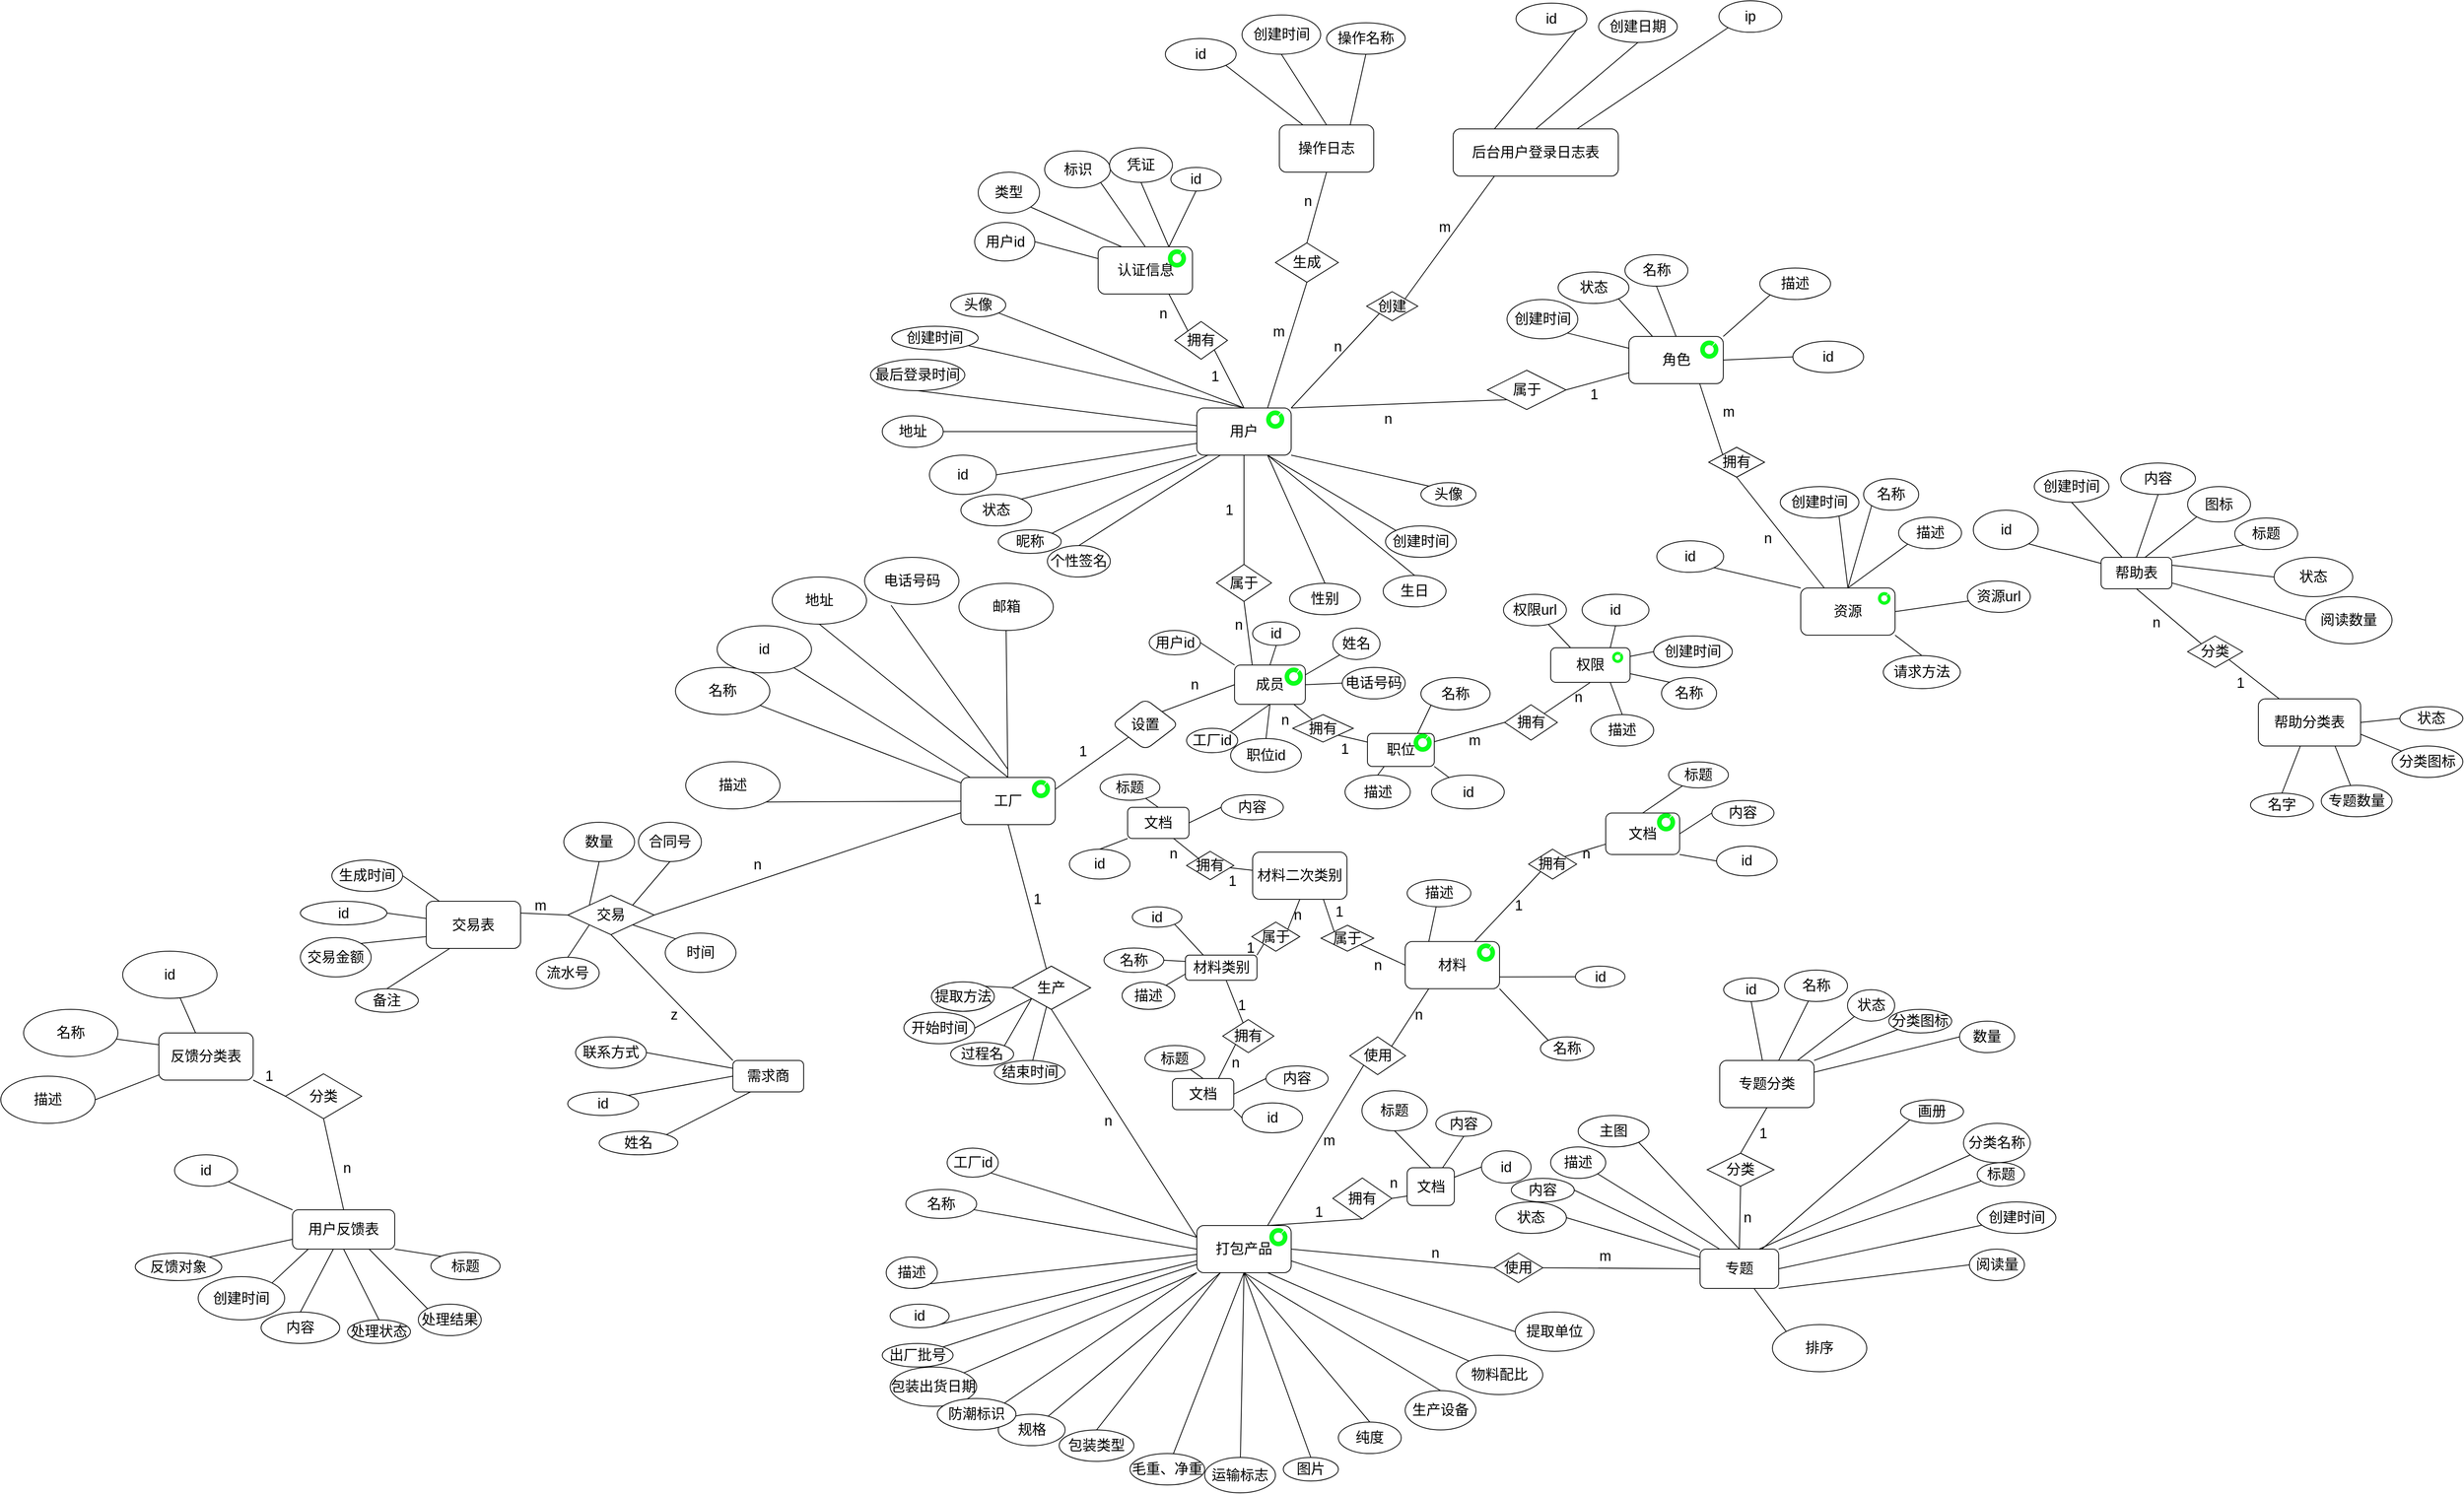 <mxfile version="18.0.6" type="device"><diagram name="Page-1" id="ad52d381-51e7-2e0d-a935-2d0ddd2fd229"><mxGraphModel dx="4076" dy="2526" grid="0" gridSize="10" guides="1" tooltips="1" connect="1" arrows="1" fold="1" page="0" pageScale="1" pageWidth="1100" pageHeight="850" background="none" math="0" shadow="0"><root><mxCell id="0"/><mxCell id="1" parent="0"/><mxCell id="tvLHyavc6nxqDLxPzf1x-6" value="出厂批号" style="ellipse;whiteSpace=wrap;html=1;fontSize=18;strokeWidth=1;" parent="1" vertex="1"><mxGeometry x="-850" y="800" width="90" height="30" as="geometry"/></mxCell><mxCell id="tvLHyavc6nxqDLxPzf1x-8" value="合同号" style="ellipse;whiteSpace=wrap;html=1;fontSize=18;strokeWidth=1;" parent="1" vertex="1"><mxGeometry x="-1160" y="137" width="80" height="50" as="geometry"/></mxCell><mxCell id="tvLHyavc6nxqDLxPzf1x-56" style="edgeStyle=none;shape=connector;rounded=0;orthogonalLoop=1;jettySize=auto;html=1;entryX=1;entryY=1;entryDx=0;entryDy=0;labelBackgroundColor=default;fontFamily=Helvetica;fontSize=18;fontColor=default;endArrow=none;strokeColor=default;" parent="1" source="tvLHyavc6nxqDLxPzf1x-9" target="tvLHyavc6nxqDLxPzf1x-30" edge="1"><mxGeometry relative="1" as="geometry"/></mxCell><mxCell id="tvLHyavc6nxqDLxPzf1x-58" style="edgeStyle=none;shape=connector;rounded=0;orthogonalLoop=1;jettySize=auto;html=1;labelBackgroundColor=default;fontFamily=Helvetica;fontSize=18;fontColor=default;endArrow=none;strokeColor=default;" parent="1" source="tvLHyavc6nxqDLxPzf1x-9" target="tvLHyavc6nxqDLxPzf1x-16" edge="1"><mxGeometry relative="1" as="geometry"/></mxCell><mxCell id="tvLHyavc6nxqDLxPzf1x-59" style="edgeStyle=none;shape=connector;rounded=0;orthogonalLoop=1;jettySize=auto;html=1;labelBackgroundColor=default;fontFamily=Helvetica;fontSize=18;fontColor=default;endArrow=none;strokeColor=default;" parent="1" source="tvLHyavc6nxqDLxPzf1x-9" target="tvLHyavc6nxqDLxPzf1x-17" edge="1"><mxGeometry relative="1" as="geometry"/></mxCell><mxCell id="tvLHyavc6nxqDLxPzf1x-213" style="edgeStyle=none;shape=connector;rounded=0;orthogonalLoop=1;jettySize=auto;html=1;exitX=0.5;exitY=0;exitDx=0;exitDy=0;entryX=0.5;entryY=1;entryDx=0;entryDy=0;labelBackgroundColor=default;fontFamily=Helvetica;fontSize=18;fontColor=default;endArrow=none;strokeColor=default;" parent="1" source="tvLHyavc6nxqDLxPzf1x-9" target="tvLHyavc6nxqDLxPzf1x-212" edge="1"><mxGeometry relative="1" as="geometry"/></mxCell><mxCell id="tvLHyavc6nxqDLxPzf1x-237" style="edgeStyle=none;shape=connector;rounded=0;orthogonalLoop=1;jettySize=auto;html=1;exitX=0.5;exitY=1;exitDx=0;exitDy=0;labelBackgroundColor=default;fontFamily=Helvetica;fontSize=18;fontColor=default;endArrow=none;strokeColor=default;" parent="1" source="tvLHyavc6nxqDLxPzf1x-9" target="tvLHyavc6nxqDLxPzf1x-10" edge="1"><mxGeometry relative="1" as="geometry"/></mxCell><mxCell id="tvLHyavc6nxqDLxPzf1x-269" style="edgeStyle=none;shape=connector;rounded=0;orthogonalLoop=1;jettySize=auto;html=1;entryX=0.281;entryY=1.017;entryDx=0;entryDy=0;entryPerimeter=0;labelBackgroundColor=default;fontFamily=Helvetica;fontSize=18;fontColor=default;endArrow=none;strokeColor=default;" parent="1" target="tvLHyavc6nxqDLxPzf1x-268" edge="1"><mxGeometry relative="1" as="geometry"><mxPoint x="-690" y="70" as="sourcePoint"/></mxGeometry></mxCell><mxCell id="9SFeUKLfCIgzVIB4eDfb-35" style="edgeStyle=none;rounded=0;orthogonalLoop=1;jettySize=auto;html=1;exitX=1;exitY=0.25;exitDx=0;exitDy=0;entryX=0;entryY=1;entryDx=0;entryDy=0;fontSize=18;endArrow=none;endFill=0;" parent="1" source="tvLHyavc6nxqDLxPzf1x-9" target="tvLHyavc6nxqDLxPzf1x-141" edge="1"><mxGeometry relative="1" as="geometry"/></mxCell><mxCell id="tvLHyavc6nxqDLxPzf1x-9" value="工厂" style="whiteSpace=wrap;html=1;fontSize=18;strokeWidth=1;rounded=1;" parent="1" vertex="1"><mxGeometry x="-750" y="80" width="120" height="60" as="geometry"/></mxCell><mxCell id="tvLHyavc6nxqDLxPzf1x-241" style="edgeStyle=none;shape=connector;rounded=0;orthogonalLoop=1;jettySize=auto;html=1;exitX=0.5;exitY=1;exitDx=0;exitDy=0;entryX=0;entryY=0.25;entryDx=0;entryDy=0;labelBackgroundColor=default;fontFamily=Helvetica;fontSize=18;fontColor=default;endArrow=none;strokeColor=default;" parent="1" source="tvLHyavc6nxqDLxPzf1x-10" target="tvLHyavc6nxqDLxPzf1x-20" edge="1"><mxGeometry relative="1" as="geometry"/></mxCell><mxCell id="9SFeUKLfCIgzVIB4eDfb-73" value="" style="edgeStyle=none;rounded=0;orthogonalLoop=1;jettySize=auto;html=1;fontFamily=Helvetica;fontSize=18;fontColor=default;endArrow=none;endFill=0;" parent="1" source="tvLHyavc6nxqDLxPzf1x-10" target="GQjXle8w0AGS4FvWoTMW-222" edge="1"><mxGeometry relative="1" as="geometry"/></mxCell><mxCell id="tvLHyavc6nxqDLxPzf1x-10" value="生产" style="rhombus;whiteSpace=wrap;html=1;fontSize=18;strokeWidth=1;" parent="1" vertex="1"><mxGeometry x="-685" y="320" width="100" height="55" as="geometry"/></mxCell><mxCell id="tvLHyavc6nxqDLxPzf1x-13" value="毛重、净重" style="ellipse;whiteSpace=wrap;html=1;fontSize=18;strokeWidth=1;" parent="1" vertex="1"><mxGeometry x="-535" y="940" width="95" height="40" as="geometry"/></mxCell><mxCell id="9SFeUKLfCIgzVIB4eDfb-62" style="edgeStyle=none;rounded=0;orthogonalLoop=1;jettySize=auto;html=1;exitX=1;exitY=0;exitDx=0;exitDy=0;entryX=0;entryY=1;entryDx=0;entryDy=0;fontFamily=Helvetica;fontSize=18;fontColor=default;endArrow=none;endFill=0;" parent="1" source="tvLHyavc6nxqDLxPzf1x-14" target="tvLHyavc6nxqDLxPzf1x-20" edge="1"><mxGeometry relative="1" as="geometry"/></mxCell><mxCell id="tvLHyavc6nxqDLxPzf1x-14" value="包装出货日期" style="ellipse;whiteSpace=wrap;html=1;fontSize=18;strokeWidth=1;" parent="1" vertex="1"><mxGeometry x="-840" y="830" width="110" height="50" as="geometry"/></mxCell><mxCell id="tvLHyavc6nxqDLxPzf1x-15" value="数量" style="ellipse;whiteSpace=wrap;html=1;fontSize=18;strokeWidth=1;" parent="1" vertex="1"><mxGeometry x="-1255" y="137" width="90" height="50" as="geometry"/></mxCell><mxCell id="tvLHyavc6nxqDLxPzf1x-16" value="名称" style="ellipse;whiteSpace=wrap;html=1;fontSize=18;strokeWidth=1;" parent="1" vertex="1"><mxGeometry x="-1113" y="-60" width="120" height="60" as="geometry"/></mxCell><mxCell id="tvLHyavc6nxqDLxPzf1x-17" value="id" style="ellipse;whiteSpace=wrap;html=1;fontSize=18;strokeWidth=1;" parent="1" vertex="1"><mxGeometry x="-1060" y="-113" width="120" height="60" as="geometry"/></mxCell><mxCell id="tvLHyavc6nxqDLxPzf1x-64" style="edgeStyle=none;shape=connector;rounded=0;orthogonalLoop=1;jettySize=auto;html=1;entryX=1;entryY=0;entryDx=0;entryDy=0;labelBackgroundColor=default;fontFamily=Helvetica;fontSize=18;fontColor=default;endArrow=none;strokeColor=default;" parent="1" source="tvLHyavc6nxqDLxPzf1x-20" target="tvLHyavc6nxqDLxPzf1x-28" edge="1"><mxGeometry relative="1" as="geometry"/></mxCell><mxCell id="tvLHyavc6nxqDLxPzf1x-65" style="edgeStyle=none;shape=connector;rounded=0;orthogonalLoop=1;jettySize=auto;html=1;entryX=1;entryY=1;entryDx=0;entryDy=0;labelBackgroundColor=default;fontFamily=Helvetica;fontSize=18;fontColor=default;endArrow=none;strokeColor=default;" parent="1" source="tvLHyavc6nxqDLxPzf1x-20" target="tvLHyavc6nxqDLxPzf1x-35" edge="1"><mxGeometry relative="1" as="geometry"/></mxCell><mxCell id="tvLHyavc6nxqDLxPzf1x-67" style="edgeStyle=none;shape=connector;rounded=0;orthogonalLoop=1;jettySize=auto;html=1;labelBackgroundColor=default;fontFamily=Helvetica;fontSize=18;fontColor=default;endArrow=none;strokeColor=default;" parent="1" source="tvLHyavc6nxqDLxPzf1x-20" target="tvLHyavc6nxqDLxPzf1x-6" edge="1"><mxGeometry relative="1" as="geometry"/></mxCell><mxCell id="tvLHyavc6nxqDLxPzf1x-77" style="edgeStyle=none;shape=connector;rounded=0;orthogonalLoop=1;jettySize=auto;html=1;exitX=0.5;exitY=1;exitDx=0;exitDy=0;labelBackgroundColor=default;fontFamily=Helvetica;fontSize=18;fontColor=default;endArrow=none;strokeColor=default;" parent="1" source="tvLHyavc6nxqDLxPzf1x-20" target="tvLHyavc6nxqDLxPzf1x-13" edge="1"><mxGeometry relative="1" as="geometry"/></mxCell><mxCell id="tvLHyavc6nxqDLxPzf1x-80" style="edgeStyle=none;shape=connector;rounded=0;orthogonalLoop=1;jettySize=auto;html=1;exitX=0.25;exitY=1;exitDx=0;exitDy=0;labelBackgroundColor=default;fontFamily=Helvetica;fontSize=18;fontColor=default;endArrow=none;strokeColor=default;" parent="1" source="tvLHyavc6nxqDLxPzf1x-20" target="tvLHyavc6nxqDLxPzf1x-26" edge="1"><mxGeometry relative="1" as="geometry"/></mxCell><mxCell id="tvLHyavc6nxqDLxPzf1x-82" style="edgeStyle=none;shape=connector;rounded=0;orthogonalLoop=1;jettySize=auto;html=1;exitX=0.25;exitY=1;exitDx=0;exitDy=0;entryX=0.5;entryY=0;entryDx=0;entryDy=0;labelBackgroundColor=default;fontFamily=Helvetica;fontSize=18;fontColor=default;endArrow=none;strokeColor=default;" parent="1" source="tvLHyavc6nxqDLxPzf1x-20" target="tvLHyavc6nxqDLxPzf1x-23" edge="1"><mxGeometry relative="1" as="geometry"/></mxCell><mxCell id="tvLHyavc6nxqDLxPzf1x-84" style="edgeStyle=none;shape=connector;rounded=0;orthogonalLoop=1;jettySize=auto;html=1;exitX=0.5;exitY=1;exitDx=0;exitDy=0;labelBackgroundColor=default;fontFamily=Helvetica;fontSize=18;fontColor=default;endArrow=none;strokeColor=default;" parent="1" source="tvLHyavc6nxqDLxPzf1x-20" target="tvLHyavc6nxqDLxPzf1x-42" edge="1"><mxGeometry relative="1" as="geometry"/></mxCell><mxCell id="tvLHyavc6nxqDLxPzf1x-271" style="edgeStyle=none;shape=connector;rounded=0;orthogonalLoop=1;jettySize=auto;html=1;exitX=1;exitY=0.75;exitDx=0;exitDy=0;entryX=0;entryY=0.5;entryDx=0;entryDy=0;labelBackgroundColor=default;fontFamily=Helvetica;fontSize=18;fontColor=default;endArrow=none;strokeColor=default;" parent="1" source="tvLHyavc6nxqDLxPzf1x-20" target="tvLHyavc6nxqDLxPzf1x-265" edge="1"><mxGeometry relative="1" as="geometry"/></mxCell><mxCell id="tvLHyavc6nxqDLxPzf1x-272" style="edgeStyle=none;shape=connector;rounded=0;orthogonalLoop=1;jettySize=auto;html=1;exitX=0.75;exitY=1;exitDx=0;exitDy=0;entryX=0;entryY=0;entryDx=0;entryDy=0;labelBackgroundColor=default;fontFamily=Helvetica;fontSize=18;fontColor=default;endArrow=none;strokeColor=default;" parent="1" source="tvLHyavc6nxqDLxPzf1x-20" target="tvLHyavc6nxqDLxPzf1x-189" edge="1"><mxGeometry relative="1" as="geometry"/></mxCell><mxCell id="oGs2ZFuGHgqfTo10_elA-66" style="edgeStyle=none;shape=connector;rounded=0;orthogonalLoop=1;jettySize=auto;html=1;exitX=0.75;exitY=0;exitDx=0;exitDy=0;entryX=0.5;entryY=1;entryDx=0;entryDy=0;labelBackgroundColor=default;fontFamily=Helvetica;fontSize=18;fontColor=default;endArrow=none;endFill=0;strokeColor=default;" parent="1" source="tvLHyavc6nxqDLxPzf1x-20" target="oGs2ZFuGHgqfTo10_elA-63" edge="1"><mxGeometry relative="1" as="geometry"/></mxCell><mxCell id="9SFeUKLfCIgzVIB4eDfb-78" style="edgeStyle=none;rounded=0;orthogonalLoop=1;jettySize=auto;html=1;exitX=0.75;exitY=0;exitDx=0;exitDy=0;entryX=0;entryY=1;entryDx=0;entryDy=0;fontFamily=Helvetica;fontSize=18;fontColor=default;endArrow=none;endFill=0;" parent="1" source="tvLHyavc6nxqDLxPzf1x-20" target="9SFeUKLfCIgzVIB4eDfb-77" edge="1"><mxGeometry relative="1" as="geometry"/></mxCell><mxCell id="9SFeUKLfCIgzVIB4eDfb-87" style="edgeStyle=none;rounded=0;orthogonalLoop=1;jettySize=auto;html=1;exitX=1;exitY=0.5;exitDx=0;exitDy=0;entryX=0;entryY=0.5;entryDx=0;entryDy=0;fontFamily=Helvetica;fontSize=18;fontColor=default;endArrow=none;endFill=0;" parent="1" source="tvLHyavc6nxqDLxPzf1x-20" target="9SFeUKLfCIgzVIB4eDfb-86" edge="1"><mxGeometry relative="1" as="geometry"/></mxCell><mxCell id="tvLHyavc6nxqDLxPzf1x-20" value="打包产品" style="whiteSpace=wrap;html=1;fontSize=18;strokeWidth=1;rounded=1;" parent="1" vertex="1"><mxGeometry x="-450" y="650" width="120" height="60" as="geometry"/></mxCell><mxCell id="tvLHyavc6nxqDLxPzf1x-23" value="包装类型" style="ellipse;whiteSpace=wrap;html=1;fontSize=18;strokeWidth=1;" parent="1" vertex="1"><mxGeometry x="-625" y="910" width="95" height="40" as="geometry"/></mxCell><mxCell id="tvLHyavc6nxqDLxPzf1x-26" value="规格" style="ellipse;whiteSpace=wrap;html=1;fontSize=18;strokeWidth=1;" parent="1" vertex="1"><mxGeometry x="-702.5" y="890" width="85" height="40" as="geometry"/></mxCell><mxCell id="tvLHyavc6nxqDLxPzf1x-28" value="描述" style="ellipse;whiteSpace=wrap;html=1;fontSize=18;strokeWidth=1;direction=south;" parent="1" vertex="1"><mxGeometry x="-845" y="690" width="65" height="40" as="geometry"/></mxCell><mxCell id="tvLHyavc6nxqDLxPzf1x-30" value="描述" style="ellipse;whiteSpace=wrap;html=1;fontSize=18;strokeWidth=1;" parent="1" vertex="1"><mxGeometry x="-1100" y="60" width="120" height="60" as="geometry"/></mxCell><mxCell id="tvLHyavc6nxqDLxPzf1x-35" value="id" style="ellipse;whiteSpace=wrap;html=1;fontSize=18;strokeWidth=1;" parent="1" vertex="1"><mxGeometry x="-840" y="750" width="75" height="30" as="geometry"/></mxCell><mxCell id="9SFeUKLfCIgzVIB4eDfb-63" style="edgeStyle=none;rounded=0;orthogonalLoop=1;jettySize=auto;html=1;exitX=1;exitY=0;exitDx=0;exitDy=0;entryX=0;entryY=1;entryDx=0;entryDy=0;fontFamily=Helvetica;fontSize=18;fontColor=default;endArrow=none;endFill=0;" parent="1" source="tvLHyavc6nxqDLxPzf1x-39" target="tvLHyavc6nxqDLxPzf1x-20" edge="1"><mxGeometry relative="1" as="geometry"/></mxCell><mxCell id="tvLHyavc6nxqDLxPzf1x-39" value="防潮标识" style="ellipse;whiteSpace=wrap;html=1;fontSize=18;strokeWidth=1;" parent="1" vertex="1"><mxGeometry x="-780" y="870" width="100" height="40" as="geometry"/></mxCell><mxCell id="tvLHyavc6nxqDLxPzf1x-42" value="运输标志" style="ellipse;whiteSpace=wrap;html=1;fontSize=18;strokeWidth=1;" parent="1" vertex="1"><mxGeometry x="-440" y="945" width="90" height="45" as="geometry"/></mxCell><mxCell id="tvLHyavc6nxqDLxPzf1x-104" style="edgeStyle=none;shape=connector;rounded=0;orthogonalLoop=1;jettySize=auto;html=1;exitX=0.5;exitY=0;exitDx=0;exitDy=0;entryX=0.5;entryY=1;entryDx=0;entryDy=0;labelBackgroundColor=default;fontFamily=Helvetica;fontSize=18;fontColor=default;endArrow=none;strokeColor=default;" parent="1" source="tvLHyavc6nxqDLxPzf1x-103" target="tvLHyavc6nxqDLxPzf1x-20" edge="1"><mxGeometry relative="1" as="geometry"/></mxCell><mxCell id="tvLHyavc6nxqDLxPzf1x-103" value="生产设备" style="ellipse;whiteSpace=wrap;html=1;rounded=1;fontFamily=Helvetica;fontSize=18;fontColor=default;strokeWidth=1;" parent="1" vertex="1"><mxGeometry x="-185" y="860" width="90" height="50" as="geometry"/></mxCell><mxCell id="tvLHyavc6nxqDLxPzf1x-132" style="edgeStyle=none;shape=connector;rounded=0;orthogonalLoop=1;jettySize=auto;html=1;exitX=0.5;exitY=0;exitDx=0;exitDy=0;entryX=0.5;entryY=1;entryDx=0;entryDy=0;labelBackgroundColor=default;fontFamily=Helvetica;fontSize=18;fontColor=default;endArrow=none;strokeColor=default;" parent="1" source="tvLHyavc6nxqDLxPzf1x-131" target="tvLHyavc6nxqDLxPzf1x-20" edge="1"><mxGeometry relative="1" as="geometry"/></mxCell><mxCell id="tvLHyavc6nxqDLxPzf1x-131" value="纯度" style="ellipse;whiteSpace=wrap;html=1;rounded=1;fontFamily=Helvetica;fontSize=18;fontColor=default;strokeWidth=1;" parent="1" vertex="1"><mxGeometry x="-270" y="900" width="80" height="40" as="geometry"/></mxCell><mxCell id="9SFeUKLfCIgzVIB4eDfb-36" style="edgeStyle=none;rounded=0;orthogonalLoop=1;jettySize=auto;html=1;exitX=1;exitY=0;exitDx=0;exitDy=0;entryX=0;entryY=0.5;entryDx=0;entryDy=0;fontSize=18;endArrow=none;endFill=0;" parent="1" source="tvLHyavc6nxqDLxPzf1x-141" target="tvLHyavc6nxqDLxPzf1x-216" edge="1"><mxGeometry relative="1" as="geometry"/></mxCell><mxCell id="tvLHyavc6nxqDLxPzf1x-141" value="设置" style="rhombus;whiteSpace=wrap;html=1;rounded=1;fontFamily=Helvetica;fontSize=18;fontColor=default;strokeWidth=1;" parent="1" vertex="1"><mxGeometry x="-558" y="-20" width="85" height="65" as="geometry"/></mxCell><mxCell id="tvLHyavc6nxqDLxPzf1x-142" style="edgeStyle=none;shape=connector;rounded=0;orthogonalLoop=1;jettySize=auto;html=1;exitX=1;exitY=1;exitDx=0;exitDy=0;labelBackgroundColor=default;fontFamily=Helvetica;fontSize=18;fontColor=default;endArrow=none;strokeColor=default;" parent="1" source="tvLHyavc6nxqDLxPzf1x-141" target="tvLHyavc6nxqDLxPzf1x-141" edge="1"><mxGeometry relative="1" as="geometry"/></mxCell><mxCell id="tvLHyavc6nxqDLxPzf1x-249" style="edgeStyle=none;shape=connector;rounded=0;orthogonalLoop=1;jettySize=auto;html=1;exitX=1;exitY=0;exitDx=0;exitDy=0;entryX=0;entryY=0.5;entryDx=0;entryDy=0;labelBackgroundColor=default;fontFamily=Helvetica;fontSize=18;fontColor=default;endArrow=none;strokeColor=default;" parent="1" source="tvLHyavc6nxqDLxPzf1x-157" target="tvLHyavc6nxqDLxPzf1x-10" edge="1"><mxGeometry relative="1" as="geometry"/></mxCell><mxCell id="tvLHyavc6nxqDLxPzf1x-157" value="提取方法" style="ellipse;whiteSpace=wrap;html=1;rounded=1;fontFamily=Helvetica;fontSize=18;fontColor=default;strokeWidth=1;" parent="1" vertex="1"><mxGeometry x="-787.5" y="340" width="80" height="37.5" as="geometry"/></mxCell><mxCell id="tvLHyavc6nxqDLxPzf1x-189" value="物料配比" style="ellipse;whiteSpace=wrap;html=1;rounded=1;fontFamily=Helvetica;fontSize=18;fontColor=default;strokeWidth=1;" parent="1" vertex="1"><mxGeometry x="-120" y="815" width="110" height="50" as="geometry"/></mxCell><mxCell id="9SFeUKLfCIgzVIB4eDfb-82" style="edgeStyle=none;rounded=0;orthogonalLoop=1;jettySize=auto;html=1;exitX=0.5;exitY=0;exitDx=0;exitDy=0;entryX=0;entryY=1;entryDx=0;entryDy=0;fontFamily=Helvetica;fontSize=18;fontColor=default;endArrow=none;endFill=0;" parent="1" source="tvLHyavc6nxqDLxPzf1x-192" target="GQjXle8w0AGS4FvWoTMW-203" edge="1"><mxGeometry relative="1" as="geometry"/></mxCell><mxCell id="tvLHyavc6nxqDLxPzf1x-192" value="流水号" style="ellipse;whiteSpace=wrap;html=1;rounded=1;fontFamily=Helvetica;fontSize=18;fontColor=default;strokeWidth=1;" parent="1" vertex="1"><mxGeometry x="-1290" y="308.75" width="80" height="40" as="geometry"/></mxCell><mxCell id="tvLHyavc6nxqDLxPzf1x-234" style="edgeStyle=none;shape=connector;rounded=0;orthogonalLoop=1;jettySize=auto;html=1;exitX=0;exitY=0.25;exitDx=0;exitDy=0;entryX=1;entryY=0.5;entryDx=0;entryDy=0;labelBackgroundColor=default;fontFamily=Helvetica;fontSize=18;fontColor=default;endArrow=none;strokeColor=default;" parent="1" source="tvLHyavc6nxqDLxPzf1x-195" target="tvLHyavc6nxqDLxPzf1x-207" edge="1"><mxGeometry relative="1" as="geometry"/></mxCell><mxCell id="GQjXle8w0AGS4FvWoTMW-204" style="edgeStyle=none;rounded=0;orthogonalLoop=1;jettySize=auto;html=1;exitX=0;exitY=0;exitDx=0;exitDy=0;entryX=0.5;entryY=1;entryDx=0;entryDy=0;fontSize=18;endArrow=none;endFill=0;" parent="1" source="tvLHyavc6nxqDLxPzf1x-195" target="GQjXle8w0AGS4FvWoTMW-203" edge="1"><mxGeometry relative="1" as="geometry"/></mxCell><mxCell id="tvLHyavc6nxqDLxPzf1x-195" value="需求商" style="whiteSpace=wrap;html=1;rounded=1;fontFamily=Helvetica;fontSize=18;fontColor=default;strokeWidth=1;" parent="1" vertex="1"><mxGeometry x="-1040" y="440" width="90" height="40" as="geometry"/></mxCell><mxCell id="9SFeUKLfCIgzVIB4eDfb-83" style="edgeStyle=none;rounded=0;orthogonalLoop=1;jettySize=auto;html=1;exitX=0;exitY=0;exitDx=0;exitDy=0;entryX=1;entryY=1;entryDx=0;entryDy=0;fontFamily=Helvetica;fontSize=18;fontColor=default;endArrow=none;endFill=0;" parent="1" source="tvLHyavc6nxqDLxPzf1x-205" target="GQjXle8w0AGS4FvWoTMW-203" edge="1"><mxGeometry relative="1" as="geometry"/></mxCell><mxCell id="tvLHyavc6nxqDLxPzf1x-205" value="时间" style="ellipse;whiteSpace=wrap;html=1;rounded=1;fontFamily=Helvetica;fontSize=18;fontColor=default;strokeWidth=1;" parent="1" vertex="1"><mxGeometry x="-1126" y="278" width="90" height="50" as="geometry"/></mxCell><mxCell id="tvLHyavc6nxqDLxPzf1x-207" value="联系方式" style="ellipse;whiteSpace=wrap;html=1;rounded=1;fontFamily=Helvetica;fontSize=18;fontColor=default;strokeWidth=1;" parent="1" vertex="1"><mxGeometry x="-1240" y="410" width="90" height="40" as="geometry"/></mxCell><mxCell id="tvLHyavc6nxqDLxPzf1x-233" style="edgeStyle=none;shape=connector;rounded=0;orthogonalLoop=1;jettySize=auto;html=1;exitX=1;exitY=0;exitDx=0;exitDy=0;entryX=0;entryY=0.5;entryDx=0;entryDy=0;labelBackgroundColor=default;fontFamily=Helvetica;fontSize=18;fontColor=default;endArrow=none;strokeColor=default;" parent="1" source="tvLHyavc6nxqDLxPzf1x-208" target="tvLHyavc6nxqDLxPzf1x-195" edge="1"><mxGeometry relative="1" as="geometry"/></mxCell><mxCell id="tvLHyavc6nxqDLxPzf1x-208" value="id" style="ellipse;whiteSpace=wrap;html=1;rounded=1;fontFamily=Helvetica;fontSize=18;fontColor=default;strokeWidth=1;" parent="1" vertex="1"><mxGeometry x="-1250" y="480" width="90" height="30" as="geometry"/></mxCell><mxCell id="tvLHyavc6nxqDLxPzf1x-235" style="edgeStyle=none;shape=connector;rounded=0;orthogonalLoop=1;jettySize=auto;html=1;exitX=1;exitY=0;exitDx=0;exitDy=0;entryX=0.25;entryY=1;entryDx=0;entryDy=0;labelBackgroundColor=default;fontFamily=Helvetica;fontSize=18;fontColor=default;endArrow=none;strokeColor=default;" parent="1" source="tvLHyavc6nxqDLxPzf1x-211" target="tvLHyavc6nxqDLxPzf1x-195" edge="1"><mxGeometry relative="1" as="geometry"/></mxCell><mxCell id="tvLHyavc6nxqDLxPzf1x-211" value="姓名" style="ellipse;whiteSpace=wrap;html=1;rounded=1;fontFamily=Helvetica;fontSize=18;fontColor=default;strokeWidth=1;" parent="1" vertex="1"><mxGeometry x="-1210" y="530" width="100" height="30" as="geometry"/></mxCell><mxCell id="tvLHyavc6nxqDLxPzf1x-212" value="地址" style="ellipse;whiteSpace=wrap;html=1;rounded=1;fontFamily=Helvetica;fontSize=18;fontColor=default;strokeWidth=1;" parent="1" vertex="1"><mxGeometry x="-990" y="-175" width="120" height="60" as="geometry"/></mxCell><mxCell id="oGs2ZFuGHgqfTo10_elA-141" style="edgeStyle=none;shape=connector;rounded=0;orthogonalLoop=1;jettySize=auto;html=1;exitX=0.5;exitY=0;exitDx=0;exitDy=0;entryX=0.5;entryY=1;entryDx=0;entryDy=0;labelBackgroundColor=default;fontFamily=Helvetica;fontSize=18;fontColor=default;endArrow=none;endFill=0;strokeColor=default;" parent="1" source="tvLHyavc6nxqDLxPzf1x-216" target="tvLHyavc6nxqDLxPzf1x-224" edge="1"><mxGeometry relative="1" as="geometry"/></mxCell><mxCell id="oGs2ZFuGHgqfTo10_elA-142" style="edgeStyle=none;shape=connector;rounded=0;orthogonalLoop=1;jettySize=auto;html=1;exitX=1;exitY=0.25;exitDx=0;exitDy=0;entryX=1;entryY=1;entryDx=0;entryDy=0;labelBackgroundColor=default;fontFamily=Helvetica;fontSize=18;fontColor=default;endArrow=none;endFill=0;strokeColor=default;" parent="1" source="tvLHyavc6nxqDLxPzf1x-216" target="tvLHyavc6nxqDLxPzf1x-225" edge="1"><mxGeometry relative="1" as="geometry"/></mxCell><mxCell id="oGs2ZFuGHgqfTo10_elA-143" style="edgeStyle=none;shape=connector;rounded=0;orthogonalLoop=1;jettySize=auto;html=1;exitX=1;exitY=0.5;exitDx=0;exitDy=0;entryX=0;entryY=0.5;entryDx=0;entryDy=0;labelBackgroundColor=default;fontFamily=Helvetica;fontSize=18;fontColor=default;endArrow=none;endFill=0;strokeColor=default;" parent="1" source="tvLHyavc6nxqDLxPzf1x-216" target="tvLHyavc6nxqDLxPzf1x-230" edge="1"><mxGeometry relative="1" as="geometry"/></mxCell><mxCell id="tvLHyavc6nxqDLxPzf1x-216" value="成员" style="whiteSpace=wrap;html=1;rounded=1;fontFamily=Helvetica;fontSize=18;fontColor=default;strokeWidth=1;" parent="1" vertex="1"><mxGeometry x="-402" y="-63" width="90" height="50" as="geometry"/></mxCell><mxCell id="tvLHyavc6nxqDLxPzf1x-224" value="id" style="ellipse;whiteSpace=wrap;html=1;rounded=1;fontFamily=Helvetica;fontSize=18;fontColor=default;strokeWidth=1;" parent="1" vertex="1"><mxGeometry x="-379" y="-118" width="60" height="30" as="geometry"/></mxCell><mxCell id="tvLHyavc6nxqDLxPzf1x-225" value="姓名" style="ellipse;whiteSpace=wrap;html=1;rounded=1;fontFamily=Helvetica;fontSize=18;fontColor=default;strokeWidth=1;direction=south;" parent="1" vertex="1"><mxGeometry x="-277" y="-110" width="60" height="40" as="geometry"/></mxCell><mxCell id="tvLHyavc6nxqDLxPzf1x-230" value="电话号码" style="ellipse;whiteSpace=wrap;html=1;rounded=1;fontFamily=Helvetica;fontSize=18;fontColor=default;strokeWidth=1;" parent="1" vertex="1"><mxGeometry x="-265" y="-60" width="80" height="40" as="geometry"/></mxCell><mxCell id="tvLHyavc6nxqDLxPzf1x-265" value="提取单位" style="ellipse;whiteSpace=wrap;html=1;rounded=1;fontFamily=Helvetica;fontSize=18;fontColor=default;strokeWidth=1;" parent="1" vertex="1"><mxGeometry x="-45" y="760" width="100" height="50" as="geometry"/></mxCell><mxCell id="tvLHyavc6nxqDLxPzf1x-268" value="电话号码" style="ellipse;whiteSpace=wrap;html=1;rounded=1;fontFamily=Helvetica;fontSize=18;fontColor=default;strokeWidth=1;" parent="1" vertex="1"><mxGeometry x="-872.5" y="-200" width="120" height="60" as="geometry"/></mxCell><mxCell id="GQjXle8w0AGS4FvWoTMW-51" style="edgeStyle=none;rounded=0;orthogonalLoop=1;jettySize=auto;html=1;exitX=1;exitY=0;exitDx=0;exitDy=0;entryX=0;entryY=1;entryDx=0;entryDy=0;fontSize=18;endArrow=none;endFill=0;" parent="1" source="GQjXle8w0AGS4FvWoTMW-1" target="GQjXle8w0AGS4FvWoTMW-17" edge="1"><mxGeometry relative="1" as="geometry"/></mxCell><mxCell id="GQjXle8w0AGS4FvWoTMW-150" style="edgeStyle=none;rounded=0;orthogonalLoop=1;jettySize=auto;html=1;exitX=0.75;exitY=0;exitDx=0;exitDy=0;entryX=0.5;entryY=1;entryDx=0;entryDy=0;fontSize=18;endArrow=none;endFill=0;" parent="1" source="GQjXle8w0AGS4FvWoTMW-1" target="GQjXle8w0AGS4FvWoTMW-149" edge="1"><mxGeometry relative="1" as="geometry"/></mxCell><mxCell id="9SFeUKLfCIgzVIB4eDfb-18" style="edgeStyle=none;rounded=0;orthogonalLoop=1;jettySize=auto;html=1;exitX=0.5;exitY=0;exitDx=0;exitDy=0;entryX=1;entryY=1;entryDx=0;entryDy=0;fontSize=18;endArrow=none;endFill=0;" parent="1" source="GQjXle8w0AGS4FvWoTMW-1" target="9SFeUKLfCIgzVIB4eDfb-16" edge="1"><mxGeometry relative="1" as="geometry"/></mxCell><mxCell id="9SFeUKLfCIgzVIB4eDfb-111" style="edgeStyle=none;rounded=0;orthogonalLoop=1;jettySize=auto;html=1;exitX=1;exitY=0;exitDx=0;exitDy=0;entryX=0;entryY=1;entryDx=0;entryDy=0;fontFamily=Helvetica;fontSize=18;fontColor=default;endArrow=none;endFill=0;" parent="1" source="GQjXle8w0AGS4FvWoTMW-1" target="9SFeUKLfCIgzVIB4eDfb-110" edge="1"><mxGeometry relative="1" as="geometry"/></mxCell><mxCell id="GQjXle8w0AGS4FvWoTMW-1" value="用户" style="rounded=1;whiteSpace=wrap;html=1;fontSize=18;" parent="1" vertex="1"><mxGeometry x="-450" y="-390" width="120" height="60" as="geometry"/></mxCell><mxCell id="GQjXle8w0AGS4FvWoTMW-40" style="edgeStyle=none;rounded=0;orthogonalLoop=1;jettySize=auto;html=1;exitX=1;exitY=0.5;exitDx=0;exitDy=0;entryX=0;entryY=0.75;entryDx=0;entryDy=0;fontSize=18;endArrow=none;endFill=0;" parent="1" source="GQjXle8w0AGS4FvWoTMW-11" target="GQjXle8w0AGS4FvWoTMW-1" edge="1"><mxGeometry relative="1" as="geometry"/></mxCell><mxCell id="GQjXle8w0AGS4FvWoTMW-11" value="id" style="ellipse;whiteSpace=wrap;html=1;fontSize=18;" parent="1" vertex="1"><mxGeometry x="-790" y="-330" width="85" height="50" as="geometry"/></mxCell><mxCell id="9SFeUKLfCIgzVIB4eDfb-2" style="rounded=0;orthogonalLoop=1;jettySize=auto;html=1;exitX=1;exitY=0.5;exitDx=0;exitDy=0;entryX=0;entryY=0.5;entryDx=0;entryDy=0;endArrow=none;endFill=0;" parent="1" source="GQjXle8w0AGS4FvWoTMW-12" target="GQjXle8w0AGS4FvWoTMW-1" edge="1"><mxGeometry relative="1" as="geometry"/></mxCell><mxCell id="GQjXle8w0AGS4FvWoTMW-12" value="地址" style="ellipse;whiteSpace=wrap;html=1;fontSize=18;" parent="1" vertex="1"><mxGeometry x="-850" y="-380" width="77.5" height="40" as="geometry"/></mxCell><mxCell id="GQjXle8w0AGS4FvWoTMW-85" style="edgeStyle=none;rounded=0;orthogonalLoop=1;jettySize=auto;html=1;exitX=0.5;exitY=0;exitDx=0;exitDy=0;entryX=0.75;entryY=1;entryDx=0;entryDy=0;fontSize=18;endArrow=none;endFill=0;" parent="1" source="GQjXle8w0AGS4FvWoTMW-13" target="GQjXle8w0AGS4FvWoTMW-1" edge="1"><mxGeometry relative="1" as="geometry"/></mxCell><mxCell id="GQjXle8w0AGS4FvWoTMW-13" value="生日" style="ellipse;whiteSpace=wrap;html=1;fontSize=18;" parent="1" vertex="1"><mxGeometry x="-213" y="-177" width="80" height="40" as="geometry"/></mxCell><mxCell id="GQjXle8w0AGS4FvWoTMW-84" style="edgeStyle=none;rounded=0;orthogonalLoop=1;jettySize=auto;html=1;exitX=0.5;exitY=0;exitDx=0;exitDy=0;entryX=0.75;entryY=1;entryDx=0;entryDy=0;fontSize=18;endArrow=none;endFill=0;" parent="1" source="GQjXle8w0AGS4FvWoTMW-14" target="GQjXle8w0AGS4FvWoTMW-1" edge="1"><mxGeometry relative="1" as="geometry"/></mxCell><mxCell id="GQjXle8w0AGS4FvWoTMW-14" value="性别" style="ellipse;whiteSpace=wrap;html=1;fontSize=18;" parent="1" vertex="1"><mxGeometry x="-332" y="-167" width="90" height="40" as="geometry"/></mxCell><mxCell id="vMnHJ26EU84B1MMB6Nuv-2" style="edgeStyle=none;rounded=0;orthogonalLoop=1;jettySize=auto;html=1;exitX=1;exitY=0;exitDx=0;exitDy=0;entryX=0;entryY=1;entryDx=0;entryDy=0;endArrow=none;endFill=0;" parent="1" source="GQjXle8w0AGS4FvWoTMW-16" target="GQjXle8w0AGS4FvWoTMW-59" edge="1"><mxGeometry relative="1" as="geometry"/></mxCell><mxCell id="vMnHJ26EU84B1MMB6Nuv-3" style="edgeStyle=none;rounded=0;orthogonalLoop=1;jettySize=auto;html=1;exitX=1;exitY=0.5;exitDx=0;exitDy=0;entryX=0;entryY=0.5;entryDx=0;entryDy=0;endArrow=none;endFill=0;" parent="1" source="GQjXle8w0AGS4FvWoTMW-16" target="GQjXle8w0AGS4FvWoTMW-54" edge="1"><mxGeometry relative="1" as="geometry"/></mxCell><mxCell id="9SFeUKLfCIgzVIB4eDfb-29" style="edgeStyle=none;rounded=0;orthogonalLoop=1;jettySize=auto;html=1;exitX=0.75;exitY=1;exitDx=0;exitDy=0;entryX=0;entryY=0;entryDx=0;entryDy=0;fontSize=18;endArrow=none;endFill=0;" parent="1" source="GQjXle8w0AGS4FvWoTMW-16" target="9SFeUKLfCIgzVIB4eDfb-28" edge="1"><mxGeometry relative="1" as="geometry"/></mxCell><mxCell id="GQjXle8w0AGS4FvWoTMW-16" value="角色" style="rounded=1;whiteSpace=wrap;html=1;fontSize=18;" parent="1" vertex="1"><mxGeometry x="99.5" y="-481" width="120" height="60" as="geometry"/></mxCell><mxCell id="GQjXle8w0AGS4FvWoTMW-19" style="edgeStyle=none;rounded=0;orthogonalLoop=1;jettySize=auto;html=1;exitX=1;exitY=0.5;exitDx=0;exitDy=0;fontSize=18;endArrow=none;endFill=0;" parent="1" source="GQjXle8w0AGS4FvWoTMW-17" target="GQjXle8w0AGS4FvWoTMW-16" edge="1"><mxGeometry relative="1" as="geometry"/></mxCell><mxCell id="GQjXle8w0AGS4FvWoTMW-17" value="属于" style="rhombus;whiteSpace=wrap;html=1;fontSize=18;" parent="1" vertex="1"><mxGeometry x="-80.5" y="-438" width="100" height="50" as="geometry"/></mxCell><mxCell id="GQjXle8w0AGS4FvWoTMW-33" style="edgeStyle=none;rounded=0;orthogonalLoop=1;jettySize=auto;html=1;exitX=0.5;exitY=0;exitDx=0;exitDy=0;entryX=0.747;entryY=0.94;entryDx=0;entryDy=0;fontSize=18;endArrow=none;endFill=0;entryPerimeter=0;" parent="1" source="GQjXle8w0AGS4FvWoTMW-22" target="GQjXle8w0AGS4FvWoTMW-36" edge="1"><mxGeometry relative="1" as="geometry"><mxPoint x="307.5" y="-221" as="targetPoint"/></mxGeometry></mxCell><mxCell id="GQjXle8w0AGS4FvWoTMW-38" style="edgeStyle=none;rounded=0;orthogonalLoop=1;jettySize=auto;html=1;exitX=0.5;exitY=0;exitDx=0;exitDy=0;entryX=0;entryY=1;entryDx=0;entryDy=0;fontSize=18;endArrow=none;endFill=0;" parent="1" source="GQjXle8w0AGS4FvWoTMW-22" target="GQjXle8w0AGS4FvWoTMW-34" edge="1"><mxGeometry relative="1" as="geometry"/></mxCell><mxCell id="GQjXle8w0AGS4FvWoTMW-39" style="edgeStyle=none;rounded=0;orthogonalLoop=1;jettySize=auto;html=1;exitX=0.5;exitY=0;exitDx=0;exitDy=0;entryX=0;entryY=1;entryDx=0;entryDy=0;fontSize=18;endArrow=none;endFill=0;" parent="1" source="GQjXle8w0AGS4FvWoTMW-22" target="GQjXle8w0AGS4FvWoTMW-35" edge="1"><mxGeometry relative="1" as="geometry"/></mxCell><mxCell id="VmqfpRSa09jwyzagYdyD-4" style="edgeStyle=none;rounded=0;orthogonalLoop=1;jettySize=auto;html=1;exitX=1;exitY=0.5;exitDx=0;exitDy=0;fontSize=18;endArrow=none;endFill=0;" parent="1" source="GQjXle8w0AGS4FvWoTMW-22" target="GQjXle8w0AGS4FvWoTMW-71" edge="1"><mxGeometry relative="1" as="geometry"/></mxCell><mxCell id="9SFeUKLfCIgzVIB4eDfb-126" style="edgeStyle=none;rounded=0;orthogonalLoop=1;jettySize=auto;html=1;exitX=1;exitY=1;exitDx=0;exitDy=0;entryX=0.5;entryY=0;entryDx=0;entryDy=0;fontFamily=Helvetica;fontSize=18;fontColor=default;endArrow=none;endFill=0;" parent="1" source="GQjXle8w0AGS4FvWoTMW-22" target="9SFeUKLfCIgzVIB4eDfb-125" edge="1"><mxGeometry relative="1" as="geometry"/></mxCell><mxCell id="GQjXle8w0AGS4FvWoTMW-22" value="资源" style="rounded=1;whiteSpace=wrap;html=1;fontSize=18;" parent="1" vertex="1"><mxGeometry x="318" y="-161" width="120" height="60" as="geometry"/></mxCell><mxCell id="GQjXle8w0AGS4FvWoTMW-86" style="edgeStyle=none;rounded=0;orthogonalLoop=1;jettySize=auto;html=1;exitX=0;exitY=0;exitDx=0;exitDy=0;entryX=0.75;entryY=1;entryDx=0;entryDy=0;fontSize=18;endArrow=none;endFill=0;" parent="1" source="GQjXle8w0AGS4FvWoTMW-26" target="GQjXle8w0AGS4FvWoTMW-1" edge="1"><mxGeometry relative="1" as="geometry"/></mxCell><mxCell id="GQjXle8w0AGS4FvWoTMW-26" value="创建时间" style="ellipse;whiteSpace=wrap;html=1;fontSize=18;" parent="1" vertex="1"><mxGeometry x="-210" y="-240" width="90" height="40" as="geometry"/></mxCell><mxCell id="vMnHJ26EU84B1MMB6Nuv-5" style="edgeStyle=none;rounded=0;orthogonalLoop=1;jettySize=auto;html=1;exitX=1;exitY=1;exitDx=0;exitDy=0;entryX=0;entryY=0;entryDx=0;entryDy=0;endArrow=none;endFill=0;" parent="1" source="GQjXle8w0AGS4FvWoTMW-28" target="GQjXle8w0AGS4FvWoTMW-22" edge="1"><mxGeometry relative="1" as="geometry"/></mxCell><mxCell id="GQjXle8w0AGS4FvWoTMW-28" value="id" style="ellipse;whiteSpace=wrap;html=1;fontSize=18;" parent="1" vertex="1"><mxGeometry x="135" y="-221" width="85" height="40" as="geometry"/></mxCell><mxCell id="GQjXle8w0AGS4FvWoTMW-34" value="名称" style="ellipse;whiteSpace=wrap;html=1;fontSize=18;" parent="1" vertex="1"><mxGeometry x="398" y="-300" width="70" height="40" as="geometry"/></mxCell><mxCell id="GQjXle8w0AGS4FvWoTMW-35" value="描述" style="ellipse;whiteSpace=wrap;html=1;fontSize=18;" parent="1" vertex="1"><mxGeometry x="442.5" y="-251" width="80" height="40" as="geometry"/></mxCell><mxCell id="GQjXle8w0AGS4FvWoTMW-36" value="创建时间" style="ellipse;whiteSpace=wrap;html=1;fontSize=18;" parent="1" vertex="1"><mxGeometry x="292" y="-290" width="100" height="40" as="geometry"/></mxCell><mxCell id="GQjXle8w0AGS4FvWoTMW-54" value="id" style="ellipse;whiteSpace=wrap;html=1;fontSize=18;" parent="1" vertex="1"><mxGeometry x="308" y="-475" width="90" height="40" as="geometry"/></mxCell><mxCell id="oGs2ZFuGHgqfTo10_elA-7" style="edgeStyle=none;shape=connector;rounded=0;orthogonalLoop=1;jettySize=auto;html=1;exitX=0.5;exitY=1;exitDx=0;exitDy=0;entryX=0.5;entryY=0;entryDx=0;entryDy=0;labelBackgroundColor=default;fontFamily=Helvetica;fontSize=11;fontColor=default;endArrow=none;endFill=0;strokeColor=default;" parent="1" source="GQjXle8w0AGS4FvWoTMW-55" target="GQjXle8w0AGS4FvWoTMW-16" edge="1"><mxGeometry relative="1" as="geometry"/></mxCell><mxCell id="GQjXle8w0AGS4FvWoTMW-55" value="名称" style="ellipse;whiteSpace=wrap;html=1;fontSize=18;" parent="1" vertex="1"><mxGeometry x="94.5" y="-585" width="80" height="40" as="geometry"/></mxCell><mxCell id="oGs2ZFuGHgqfTo10_elA-6" style="edgeStyle=none;shape=connector;rounded=0;orthogonalLoop=1;jettySize=auto;html=1;exitX=1;exitY=1;exitDx=0;exitDy=0;entryX=0.25;entryY=0;entryDx=0;entryDy=0;labelBackgroundColor=default;fontFamily=Helvetica;fontSize=11;fontColor=default;endArrow=none;endFill=0;strokeColor=default;" parent="1" source="GQjXle8w0AGS4FvWoTMW-57" target="GQjXle8w0AGS4FvWoTMW-16" edge="1"><mxGeometry relative="1" as="geometry"/></mxCell><mxCell id="GQjXle8w0AGS4FvWoTMW-57" value="状态" style="ellipse;whiteSpace=wrap;html=1;fontSize=18;" parent="1" vertex="1"><mxGeometry x="9.5" y="-563" width="90" height="40" as="geometry"/></mxCell><mxCell id="oGs2ZFuGHgqfTo10_elA-4" style="edgeStyle=none;shape=connector;rounded=0;orthogonalLoop=1;jettySize=auto;html=1;exitX=1;exitY=1;exitDx=0;exitDy=0;entryX=0;entryY=0.25;entryDx=0;entryDy=0;labelBackgroundColor=default;fontFamily=Helvetica;fontSize=11;fontColor=default;endArrow=none;endFill=0;strokeColor=default;" parent="1" source="GQjXle8w0AGS4FvWoTMW-58" target="GQjXle8w0AGS4FvWoTMW-16" edge="1"><mxGeometry relative="1" as="geometry"/></mxCell><mxCell id="GQjXle8w0AGS4FvWoTMW-58" value="创建时间" style="ellipse;whiteSpace=wrap;html=1;fontSize=18;" parent="1" vertex="1"><mxGeometry x="-55.5" y="-528" width="90" height="50" as="geometry"/></mxCell><mxCell id="GQjXle8w0AGS4FvWoTMW-59" value="描述" style="ellipse;whiteSpace=wrap;html=1;fontSize=18;" parent="1" vertex="1"><mxGeometry x="266" y="-568" width="90" height="40" as="geometry"/></mxCell><mxCell id="GQjXle8w0AGS4FvWoTMW-71" value="资源url" style="ellipse;whiteSpace=wrap;html=1;fontSize=18;" parent="1" vertex="1"><mxGeometry x="530" y="-170" width="80" height="40" as="geometry"/></mxCell><mxCell id="GQjXle8w0AGS4FvWoTMW-87" style="edgeStyle=none;rounded=0;orthogonalLoop=1;jettySize=auto;html=1;exitX=0;exitY=0;exitDx=0;exitDy=0;entryX=1;entryY=1;entryDx=0;entryDy=0;fontSize=18;endArrow=none;endFill=0;" parent="1" source="GQjXle8w0AGS4FvWoTMW-73" target="GQjXle8w0AGS4FvWoTMW-1" edge="1"><mxGeometry relative="1" as="geometry"/></mxCell><mxCell id="GQjXle8w0AGS4FvWoTMW-73" value="头像" style="ellipse;whiteSpace=wrap;html=1;fontSize=18;" parent="1" vertex="1"><mxGeometry x="-165" y="-295" width="70" height="30" as="geometry"/></mxCell><mxCell id="GQjXle8w0AGS4FvWoTMW-76" style="edgeStyle=none;rounded=0;orthogonalLoop=1;jettySize=auto;html=1;exitX=1;exitY=0;exitDx=0;exitDy=0;entryX=0;entryY=1;entryDx=0;entryDy=0;fontSize=18;endArrow=none;endFill=0;" parent="1" source="GQjXle8w0AGS4FvWoTMW-75" target="GQjXle8w0AGS4FvWoTMW-1" edge="1"><mxGeometry relative="1" as="geometry"/></mxCell><mxCell id="GQjXle8w0AGS4FvWoTMW-75" value="状态" style="ellipse;whiteSpace=wrap;html=1;fontSize=18;" parent="1" vertex="1"><mxGeometry x="-750" y="-280" width="90" height="40" as="geometry"/></mxCell><mxCell id="GQjXle8w0AGS4FvWoTMW-78" style="edgeStyle=none;rounded=0;orthogonalLoop=1;jettySize=auto;html=1;exitX=1;exitY=0;exitDx=0;exitDy=0;entryX=0.122;entryY=0.994;entryDx=0;entryDy=0;entryPerimeter=0;fontSize=18;endArrow=none;endFill=0;" parent="1" source="GQjXle8w0AGS4FvWoTMW-77" target="GQjXle8w0AGS4FvWoTMW-1" edge="1"><mxGeometry relative="1" as="geometry"/></mxCell><mxCell id="GQjXle8w0AGS4FvWoTMW-77" value="昵称" style="ellipse;whiteSpace=wrap;html=1;fontSize=18;" parent="1" vertex="1"><mxGeometry x="-702.5" y="-235" width="80" height="30" as="geometry"/></mxCell><mxCell id="GQjXle8w0AGS4FvWoTMW-80" style="edgeStyle=none;rounded=0;orthogonalLoop=1;jettySize=auto;html=1;exitX=0.5;exitY=0;exitDx=0;exitDy=0;entryX=0.25;entryY=1;entryDx=0;entryDy=0;fontSize=18;endArrow=none;endFill=0;" parent="1" source="GQjXle8w0AGS4FvWoTMW-79" target="GQjXle8w0AGS4FvWoTMW-1" edge="1"><mxGeometry relative="1" as="geometry"/></mxCell><mxCell id="GQjXle8w0AGS4FvWoTMW-79" value="个性签名" style="ellipse;whiteSpace=wrap;html=1;fontSize=18;" parent="1" vertex="1"><mxGeometry x="-640" y="-215" width="80" height="40" as="geometry"/></mxCell><mxCell id="GQjXle8w0AGS4FvWoTMW-94" style="edgeStyle=none;rounded=0;orthogonalLoop=1;jettySize=auto;html=1;exitX=0.25;exitY=0;exitDx=0;exitDy=0;entryX=1;entryY=1;entryDx=0;entryDy=0;fontSize=18;endArrow=none;endFill=0;" parent="1" source="GQjXle8w0AGS4FvWoTMW-82" target="GQjXle8w0AGS4FvWoTMW-92" edge="1"><mxGeometry relative="1" as="geometry"/></mxCell><mxCell id="GQjXle8w0AGS4FvWoTMW-95" style="edgeStyle=none;rounded=0;orthogonalLoop=1;jettySize=auto;html=1;exitX=0.5;exitY=0;exitDx=0;exitDy=0;entryX=0.5;entryY=1;entryDx=0;entryDy=0;fontSize=18;endArrow=none;endFill=0;" parent="1" source="GQjXle8w0AGS4FvWoTMW-82" target="GQjXle8w0AGS4FvWoTMW-91" edge="1"><mxGeometry relative="1" as="geometry"/></mxCell><mxCell id="oGs2ZFuGHgqfTo10_elA-8" style="edgeStyle=none;shape=connector;rounded=0;orthogonalLoop=1;jettySize=auto;html=1;exitX=0.75;exitY=0;exitDx=0;exitDy=0;entryX=0;entryY=1;entryDx=0;entryDy=0;labelBackgroundColor=default;fontFamily=Helvetica;fontSize=11;fontColor=default;endArrow=none;endFill=0;strokeColor=default;" parent="1" source="GQjXle8w0AGS4FvWoTMW-82" target="GQjXle8w0AGS4FvWoTMW-93" edge="1"><mxGeometry relative="1" as="geometry"/></mxCell><mxCell id="GQjXle8w0AGS4FvWoTMW-82" value="后台用户登录日志表" style="rounded=1;whiteSpace=wrap;html=1;fontSize=18;" parent="1" vertex="1"><mxGeometry x="-124" y="-745" width="210" height="60" as="geometry"/></mxCell><mxCell id="GQjXle8w0AGS4FvWoTMW-91" value="创建日期" style="ellipse;whiteSpace=wrap;html=1;fontSize=18;" parent="1" vertex="1"><mxGeometry x="61" y="-895" width="100" height="40" as="geometry"/></mxCell><mxCell id="GQjXle8w0AGS4FvWoTMW-92" value="id" style="ellipse;whiteSpace=wrap;html=1;fontSize=18;" parent="1" vertex="1"><mxGeometry x="-44" y="-905" width="90" height="40" as="geometry"/></mxCell><mxCell id="GQjXle8w0AGS4FvWoTMW-93" value="ip" style="ellipse;whiteSpace=wrap;html=1;fontSize=18;" parent="1" vertex="1"><mxGeometry x="214" y="-908" width="80" height="40" as="geometry"/></mxCell><mxCell id="GQjXle8w0AGS4FvWoTMW-99" style="edgeStyle=none;rounded=0;orthogonalLoop=1;jettySize=auto;html=1;exitX=0.5;exitY=1;exitDx=0;exitDy=0;fontSize=18;endArrow=none;endFill=0;" parent="1" source="GQjXle8w0AGS4FvWoTMW-97" target="GQjXle8w0AGS4FvWoTMW-1" edge="1"><mxGeometry relative="1" as="geometry"/></mxCell><mxCell id="GQjXle8w0AGS4FvWoTMW-97" value="最后登录时间" style="ellipse;whiteSpace=wrap;html=1;fontSize=18;" parent="1" vertex="1"><mxGeometry x="-865" y="-452" width="120" height="40" as="geometry"/></mxCell><mxCell id="GQjXle8w0AGS4FvWoTMW-100" style="edgeStyle=none;rounded=0;orthogonalLoop=1;jettySize=auto;html=1;entryX=0.5;entryY=0;entryDx=0;entryDy=0;fontSize=18;endArrow=none;endFill=0;" parent="1" source="GQjXle8w0AGS4FvWoTMW-98" target="GQjXle8w0AGS4FvWoTMW-1" edge="1"><mxGeometry relative="1" as="geometry"/></mxCell><mxCell id="GQjXle8w0AGS4FvWoTMW-98" value="创建时间" style="ellipse;whiteSpace=wrap;html=1;fontSize=18;" parent="1" vertex="1"><mxGeometry x="-838" y="-494" width="110" height="30" as="geometry"/></mxCell><mxCell id="GQjXle8w0AGS4FvWoTMW-166" style="edgeStyle=none;rounded=0;orthogonalLoop=1;jettySize=auto;html=1;exitX=0.75;exitY=0;exitDx=0;exitDy=0;fontSize=18;endArrow=none;endFill=0;" parent="1" source="GQjXle8w0AGS4FvWoTMW-115" target="GQjXle8w0AGS4FvWoTMW-163" edge="1"><mxGeometry relative="1" as="geometry"/></mxCell><mxCell id="GQjXle8w0AGS4FvWoTMW-167" style="edgeStyle=none;rounded=0;orthogonalLoop=1;jettySize=auto;html=1;exitX=1;exitY=0;exitDx=0;exitDy=0;fontSize=18;endArrow=none;endFill=0;" parent="1" source="GQjXle8w0AGS4FvWoTMW-115" target="GQjXle8w0AGS4FvWoTMW-162" edge="1"><mxGeometry relative="1" as="geometry"/></mxCell><mxCell id="GQjXle8w0AGS4FvWoTMW-168" style="edgeStyle=none;rounded=0;orthogonalLoop=1;jettySize=auto;html=1;exitX=1;exitY=0.5;exitDx=0;exitDy=0;fontSize=18;endArrow=none;endFill=0;" parent="1" source="GQjXle8w0AGS4FvWoTMW-115" target="GQjXle8w0AGS4FvWoTMW-161" edge="1"><mxGeometry relative="1" as="geometry"/></mxCell><mxCell id="GQjXle8w0AGS4FvWoTMW-169" style="edgeStyle=none;rounded=0;orthogonalLoop=1;jettySize=auto;html=1;exitX=1;exitY=1;exitDx=0;exitDy=0;entryX=0;entryY=0.5;entryDx=0;entryDy=0;fontSize=18;endArrow=none;endFill=0;" parent="1" source="GQjXle8w0AGS4FvWoTMW-115" target="GQjXle8w0AGS4FvWoTMW-160" edge="1"><mxGeometry relative="1" as="geometry"/></mxCell><mxCell id="GQjXle8w0AGS4FvWoTMW-115" value="专题" style="rounded=1;whiteSpace=wrap;html=1;fontSize=18;" parent="1" vertex="1"><mxGeometry x="190" y="680" width="100" height="50" as="geometry"/></mxCell><mxCell id="GQjXle8w0AGS4FvWoTMW-152" style="edgeStyle=none;rounded=0;orthogonalLoop=1;jettySize=auto;html=1;exitX=0.5;exitY=0;exitDx=0;exitDy=0;entryX=0.5;entryY=1;entryDx=0;entryDy=0;fontSize=18;endArrow=none;endFill=0;" parent="1" source="GQjXle8w0AGS4FvWoTMW-144" target="GQjXle8w0AGS4FvWoTMW-145" edge="1"><mxGeometry relative="1" as="geometry"/></mxCell><mxCell id="GQjXle8w0AGS4FvWoTMW-156" style="edgeStyle=none;rounded=0;orthogonalLoop=1;jettySize=auto;html=1;exitX=0.75;exitY=0;exitDx=0;exitDy=0;entryX=0.5;entryY=1;entryDx=0;entryDy=0;fontSize=18;endArrow=none;endFill=0;" parent="1" source="GQjXle8w0AGS4FvWoTMW-144" target="GQjXle8w0AGS4FvWoTMW-155" edge="1"><mxGeometry relative="1" as="geometry"/></mxCell><mxCell id="GQjXle8w0AGS4FvWoTMW-144" value="操作日志" style="rounded=1;whiteSpace=wrap;html=1;fontSize=18;" parent="1" vertex="1"><mxGeometry x="-345" y="-750" width="120" height="60" as="geometry"/></mxCell><mxCell id="GQjXle8w0AGS4FvWoTMW-145" value="创建时间" style="ellipse;whiteSpace=wrap;html=1;fontSize=18;" parent="1" vertex="1"><mxGeometry x="-392.5" y="-890" width="100" height="50" as="geometry"/></mxCell><mxCell id="GQjXle8w0AGS4FvWoTMW-151" style="edgeStyle=none;rounded=0;orthogonalLoop=1;jettySize=auto;html=1;exitX=0.5;exitY=0;exitDx=0;exitDy=0;entryX=0.5;entryY=1;entryDx=0;entryDy=0;fontSize=18;endArrow=none;endFill=0;" parent="1" source="GQjXle8w0AGS4FvWoTMW-149" target="GQjXle8w0AGS4FvWoTMW-144" edge="1"><mxGeometry relative="1" as="geometry"/></mxCell><mxCell id="GQjXle8w0AGS4FvWoTMW-149" value="生成" style="rhombus;whiteSpace=wrap;html=1;fontSize=18;" parent="1" vertex="1"><mxGeometry x="-350" y="-600" width="80" height="50" as="geometry"/></mxCell><mxCell id="9SFeUKLfCIgzVIB4eDfb-3" style="edgeStyle=none;rounded=0;orthogonalLoop=1;jettySize=auto;html=1;exitX=1;exitY=1;exitDx=0;exitDy=0;entryX=0.25;entryY=0;entryDx=0;entryDy=0;endArrow=none;endFill=0;" parent="1" source="GQjXle8w0AGS4FvWoTMW-153" target="GQjXle8w0AGS4FvWoTMW-144" edge="1"><mxGeometry relative="1" as="geometry"/></mxCell><mxCell id="GQjXle8w0AGS4FvWoTMW-153" value="id" style="ellipse;whiteSpace=wrap;html=1;fontSize=18;" parent="1" vertex="1"><mxGeometry x="-490" y="-860" width="90" height="40" as="geometry"/></mxCell><mxCell id="GQjXle8w0AGS4FvWoTMW-155" value="操作名称" style="ellipse;whiteSpace=wrap;html=1;fontSize=18;" parent="1" vertex="1"><mxGeometry x="-285" y="-880" width="100" height="40" as="geometry"/></mxCell><mxCell id="GQjXle8w0AGS4FvWoTMW-183" style="edgeStyle=none;rounded=0;orthogonalLoop=1;jettySize=auto;html=1;exitX=1;exitY=1;exitDx=0;exitDy=0;entryX=0.5;entryY=0;entryDx=0;entryDy=0;fontSize=18;endArrow=none;endFill=0;" parent="1" source="GQjXle8w0AGS4FvWoTMW-159" target="GQjXle8w0AGS4FvWoTMW-115" edge="1"><mxGeometry relative="1" as="geometry"/></mxCell><mxCell id="GQjXle8w0AGS4FvWoTMW-159" value="主图" style="ellipse;whiteSpace=wrap;html=1;fontSize=18;" parent="1" vertex="1"><mxGeometry x="35" y="510" width="90" height="40" as="geometry"/></mxCell><mxCell id="GQjXle8w0AGS4FvWoTMW-160" value="阅读量" style="ellipse;whiteSpace=wrap;html=1;fontSize=18;" parent="1" vertex="1"><mxGeometry x="532.5" y="680" width="70" height="40" as="geometry"/></mxCell><mxCell id="GQjXle8w0AGS4FvWoTMW-161" value="创建时间" style="ellipse;whiteSpace=wrap;html=1;fontSize=18;" parent="1" vertex="1"><mxGeometry x="542.5" y="620" width="100" height="40" as="geometry"/></mxCell><mxCell id="GQjXle8w0AGS4FvWoTMW-162" value="标题" style="ellipse;whiteSpace=wrap;html=1;fontSize=18;" parent="1" vertex="1"><mxGeometry x="542.5" y="570" width="60" height="30" as="geometry"/></mxCell><mxCell id="GQjXle8w0AGS4FvWoTMW-163" value="分类名称" style="ellipse;whiteSpace=wrap;html=1;fontSize=18;" parent="1" vertex="1"><mxGeometry x="525" y="520" width="85" height="50" as="geometry"/></mxCell><mxCell id="GQjXle8w0AGS4FvWoTMW-172" style="edgeStyle=none;rounded=0;orthogonalLoop=1;jettySize=auto;html=1;exitX=0.5;exitY=1;exitDx=0;exitDy=0;entryX=0.5;entryY=0;entryDx=0;entryDy=0;fontSize=18;endArrow=none;endFill=0;" parent="1" source="GQjXle8w0AGS4FvWoTMW-164" target="GQjXle8w0AGS4FvWoTMW-171" edge="1"><mxGeometry relative="1" as="geometry"/></mxCell><mxCell id="GQjXle8w0AGS4FvWoTMW-164" value="专题分类" style="rounded=1;whiteSpace=wrap;html=1;fontSize=18;" parent="1" vertex="1"><mxGeometry x="215" y="440" width="120" height="60" as="geometry"/></mxCell><mxCell id="GQjXle8w0AGS4FvWoTMW-173" style="edgeStyle=none;rounded=0;orthogonalLoop=1;jettySize=auto;html=1;exitX=0.5;exitY=1;exitDx=0;exitDy=0;entryX=0.5;entryY=0;entryDx=0;entryDy=0;fontSize=18;endArrow=none;endFill=0;" parent="1" source="GQjXle8w0AGS4FvWoTMW-171" target="GQjXle8w0AGS4FvWoTMW-115" edge="1"><mxGeometry relative="1" as="geometry"/></mxCell><mxCell id="GQjXle8w0AGS4FvWoTMW-171" value="分类" style="rhombus;whiteSpace=wrap;html=1;fontSize=18;" parent="1" vertex="1"><mxGeometry x="199" y="558" width="85" height="42" as="geometry"/></mxCell><mxCell id="GQjXle8w0AGS4FvWoTMW-186" style="edgeStyle=none;rounded=0;orthogonalLoop=1;jettySize=auto;html=1;exitX=1;exitY=0.5;exitDx=0;exitDy=0;fontSize=18;endArrow=none;endFill=0;" parent="1" source="GQjXle8w0AGS4FvWoTMW-174" target="GQjXle8w0AGS4FvWoTMW-115" edge="1"><mxGeometry relative="1" as="geometry"/></mxCell><mxCell id="GQjXle8w0AGS4FvWoTMW-174" value="状态" style="ellipse;whiteSpace=wrap;html=1;fontSize=18;" parent="1" vertex="1"><mxGeometry x="-70" y="620" width="90" height="40" as="geometry"/></mxCell><mxCell id="GQjXle8w0AGS4FvWoTMW-184" style="edgeStyle=none;rounded=0;orthogonalLoop=1;jettySize=auto;html=1;exitX=1;exitY=1;exitDx=0;exitDy=0;entryX=0.25;entryY=0;entryDx=0;entryDy=0;fontSize=18;endArrow=none;endFill=0;" parent="1" source="GQjXle8w0AGS4FvWoTMW-176" target="GQjXle8w0AGS4FvWoTMW-115" edge="1"><mxGeometry relative="1" as="geometry"/></mxCell><mxCell id="GQjXle8w0AGS4FvWoTMW-176" value="描述" style="ellipse;whiteSpace=wrap;html=1;fontSize=18;" parent="1" vertex="1"><mxGeometry y="550" width="70" height="40" as="geometry"/></mxCell><mxCell id="GQjXle8w0AGS4FvWoTMW-179" style="edgeStyle=none;rounded=0;orthogonalLoop=1;jettySize=auto;html=1;exitX=0;exitY=1;exitDx=0;exitDy=0;fontSize=18;endArrow=none;endFill=0;" parent="1" source="GQjXle8w0AGS4FvWoTMW-178" target="GQjXle8w0AGS4FvWoTMW-115" edge="1"><mxGeometry relative="1" as="geometry"/></mxCell><mxCell id="GQjXle8w0AGS4FvWoTMW-178" value="画册" style="ellipse;whiteSpace=wrap;html=1;fontSize=18;" parent="1" vertex="1"><mxGeometry x="445" y="490" width="80" height="30" as="geometry"/></mxCell><mxCell id="GQjXle8w0AGS4FvWoTMW-185" style="edgeStyle=none;rounded=0;orthogonalLoop=1;jettySize=auto;html=1;exitX=1;exitY=0.5;exitDx=0;exitDy=0;fontSize=18;endArrow=none;endFill=0;" parent="1" source="GQjXle8w0AGS4FvWoTMW-180" target="GQjXle8w0AGS4FvWoTMW-115" edge="1"><mxGeometry relative="1" as="geometry"/></mxCell><mxCell id="GQjXle8w0AGS4FvWoTMW-180" value="内容" style="ellipse;whiteSpace=wrap;html=1;fontSize=18;" parent="1" vertex="1"><mxGeometry x="-50" y="590" width="80" height="30" as="geometry"/></mxCell><mxCell id="GQjXle8w0AGS4FvWoTMW-201" value="交易表" style="rounded=1;whiteSpace=wrap;html=1;fontSize=18;" parent="1" vertex="1"><mxGeometry x="-1430" y="237.5" width="120" height="60" as="geometry"/></mxCell><mxCell id="GQjXle8w0AGS4FvWoTMW-205" style="edgeStyle=none;rounded=0;orthogonalLoop=1;jettySize=auto;html=1;exitX=1;exitY=0.5;exitDx=0;exitDy=0;entryX=0;entryY=0.75;entryDx=0;entryDy=0;fontSize=18;endArrow=none;endFill=0;" parent="1" source="GQjXle8w0AGS4FvWoTMW-203" target="tvLHyavc6nxqDLxPzf1x-9" edge="1"><mxGeometry relative="1" as="geometry"/></mxCell><mxCell id="GQjXle8w0AGS4FvWoTMW-206" style="edgeStyle=none;rounded=0;orthogonalLoop=1;jettySize=auto;html=1;exitX=0;exitY=0.5;exitDx=0;exitDy=0;entryX=1;entryY=0.25;entryDx=0;entryDy=0;fontSize=18;endArrow=none;endFill=0;" parent="1" source="GQjXle8w0AGS4FvWoTMW-203" target="GQjXle8w0AGS4FvWoTMW-201" edge="1"><mxGeometry relative="1" as="geometry"/></mxCell><mxCell id="9SFeUKLfCIgzVIB4eDfb-84" style="edgeStyle=none;rounded=0;orthogonalLoop=1;jettySize=auto;html=1;exitX=1;exitY=0;exitDx=0;exitDy=0;entryX=0.5;entryY=1;entryDx=0;entryDy=0;fontFamily=Helvetica;fontSize=18;fontColor=default;endArrow=none;endFill=0;" parent="1" source="GQjXle8w0AGS4FvWoTMW-203" target="tvLHyavc6nxqDLxPzf1x-8" edge="1"><mxGeometry relative="1" as="geometry"/></mxCell><mxCell id="9SFeUKLfCIgzVIB4eDfb-85" style="edgeStyle=none;rounded=0;orthogonalLoop=1;jettySize=auto;html=1;exitX=0;exitY=0;exitDx=0;exitDy=0;entryX=0.5;entryY=1;entryDx=0;entryDy=0;fontFamily=Helvetica;fontSize=18;fontColor=default;endArrow=none;endFill=0;" parent="1" source="GQjXle8w0AGS4FvWoTMW-203" target="tvLHyavc6nxqDLxPzf1x-15" edge="1"><mxGeometry relative="1" as="geometry"/></mxCell><mxCell id="GQjXle8w0AGS4FvWoTMW-203" value="交易" style="rhombus;whiteSpace=wrap;html=1;fontSize=18;" parent="1" vertex="1"><mxGeometry x="-1250" y="230" width="110" height="50" as="geometry"/></mxCell><mxCell id="GQjXle8w0AGS4FvWoTMW-210" style="edgeStyle=none;rounded=0;orthogonalLoop=1;jettySize=auto;html=1;exitX=1;exitY=0.5;exitDx=0;exitDy=0;fontSize=18;endArrow=none;endFill=0;" parent="1" source="GQjXle8w0AGS4FvWoTMW-207" target="GQjXle8w0AGS4FvWoTMW-201" edge="1"><mxGeometry relative="1" as="geometry"/></mxCell><mxCell id="GQjXle8w0AGS4FvWoTMW-207" value="生成时间" style="ellipse;whiteSpace=wrap;html=1;fontSize=18;" parent="1" vertex="1"><mxGeometry x="-1550" y="185" width="90" height="40" as="geometry"/></mxCell><mxCell id="GQjXle8w0AGS4FvWoTMW-209" style="edgeStyle=none;rounded=0;orthogonalLoop=1;jettySize=auto;html=1;exitX=1;exitY=0.5;exitDx=0;exitDy=0;fontSize=18;endArrow=none;endFill=0;" parent="1" source="GQjXle8w0AGS4FvWoTMW-208" target="GQjXle8w0AGS4FvWoTMW-201" edge="1"><mxGeometry relative="1" as="geometry"/></mxCell><mxCell id="GQjXle8w0AGS4FvWoTMW-208" value="id" style="ellipse;whiteSpace=wrap;html=1;fontSize=18;" parent="1" vertex="1"><mxGeometry x="-1590" y="237.5" width="110" height="30" as="geometry"/></mxCell><mxCell id="9SFeUKLfCIgzVIB4eDfb-75" style="edgeStyle=none;rounded=0;orthogonalLoop=1;jettySize=auto;html=1;exitX=1;exitY=0.5;exitDx=0;exitDy=0;entryX=0;entryY=1;entryDx=0;entryDy=0;fontFamily=Helvetica;fontSize=18;fontColor=default;endArrow=none;endFill=0;" parent="1" source="GQjXle8w0AGS4FvWoTMW-217" target="tvLHyavc6nxqDLxPzf1x-10" edge="1"><mxGeometry relative="1" as="geometry"/></mxCell><mxCell id="GQjXle8w0AGS4FvWoTMW-217" value="开始时间" style="ellipse;whiteSpace=wrap;html=1;fontSize=18;" parent="1" vertex="1"><mxGeometry x="-822.5" y="378.75" width="90" height="40" as="geometry"/></mxCell><mxCell id="9SFeUKLfCIgzVIB4eDfb-74" style="edgeStyle=none;rounded=0;orthogonalLoop=1;jettySize=auto;html=1;exitX=1;exitY=0;exitDx=0;exitDy=0;entryX=0;entryY=1;entryDx=0;entryDy=0;fontFamily=Helvetica;fontSize=18;fontColor=default;endArrow=none;endFill=0;" parent="1" source="GQjXle8w0AGS4FvWoTMW-219" target="tvLHyavc6nxqDLxPzf1x-10" edge="1"><mxGeometry relative="1" as="geometry"/></mxCell><mxCell id="GQjXle8w0AGS4FvWoTMW-219" value="过程名" style="ellipse;whiteSpace=wrap;html=1;fontSize=18;" parent="1" vertex="1"><mxGeometry x="-763" y="417" width="80" height="30" as="geometry"/></mxCell><mxCell id="GQjXle8w0AGS4FvWoTMW-222" value="结束时间" style="ellipse;whiteSpace=wrap;html=1;fontSize=18;" parent="1" vertex="1"><mxGeometry x="-707.5" y="440" width="90" height="30" as="geometry"/></mxCell><mxCell id="GQjXle8w0AGS4FvWoTMW-225" style="edgeStyle=none;rounded=0;orthogonalLoop=1;jettySize=auto;html=1;exitX=1;exitY=0;exitDx=0;exitDy=0;entryX=0;entryY=0.75;entryDx=0;entryDy=0;fontSize=18;endArrow=none;endFill=0;" parent="1" source="GQjXle8w0AGS4FvWoTMW-224" target="GQjXle8w0AGS4FvWoTMW-201" edge="1"><mxGeometry relative="1" as="geometry"/></mxCell><mxCell id="GQjXle8w0AGS4FvWoTMW-224" value="交易金额" style="ellipse;whiteSpace=wrap;html=1;fontSize=18;" parent="1" vertex="1"><mxGeometry x="-1590" y="283.75" width="90" height="50" as="geometry"/></mxCell><mxCell id="GQjXle8w0AGS4FvWoTMW-227" style="edgeStyle=none;rounded=0;orthogonalLoop=1;jettySize=auto;html=1;exitX=0.5;exitY=0;exitDx=0;exitDy=0;entryX=0.25;entryY=1;entryDx=0;entryDy=0;fontSize=18;endArrow=none;endFill=0;" parent="1" source="GQjXle8w0AGS4FvWoTMW-226" target="GQjXle8w0AGS4FvWoTMW-201" edge="1"><mxGeometry relative="1" as="geometry"/></mxCell><mxCell id="GQjXle8w0AGS4FvWoTMW-226" value="备注" style="ellipse;whiteSpace=wrap;html=1;fontSize=18;" parent="1" vertex="1"><mxGeometry x="-1520" y="348.75" width="80" height="30" as="geometry"/></mxCell><mxCell id="GQjXle8w0AGS4FvWoTMW-236" style="edgeStyle=none;rounded=0;orthogonalLoop=1;jettySize=auto;html=1;exitX=0.5;exitY=0;exitDx=0;exitDy=0;entryX=0.5;entryY=1;entryDx=0;entryDy=0;fontSize=18;endArrow=none;endFill=0;" parent="1" source="GQjXle8w0AGS4FvWoTMW-235" target="tvLHyavc6nxqDLxPzf1x-20" edge="1"><mxGeometry relative="1" as="geometry"/></mxCell><mxCell id="GQjXle8w0AGS4FvWoTMW-235" value="图片" style="ellipse;whiteSpace=wrap;html=1;fontSize=18;" parent="1" vertex="1"><mxGeometry x="-340" y="945" width="70" height="30" as="geometry"/></mxCell><mxCell id="GQjXle8w0AGS4FvWoTMW-238" style="edgeStyle=none;rounded=0;orthogonalLoop=1;jettySize=auto;html=1;entryX=0.5;entryY=0;entryDx=0;entryDy=0;fontSize=18;endArrow=none;endFill=0;" parent="1" source="GQjXle8w0AGS4FvWoTMW-237" target="GQjXle8w0AGS4FvWoTMW-1" edge="1"><mxGeometry relative="1" as="geometry"/></mxCell><mxCell id="GQjXle8w0AGS4FvWoTMW-237" value="头像" style="ellipse;whiteSpace=wrap;html=1;fontSize=18;" parent="1" vertex="1"><mxGeometry x="-763" y="-536" width="70" height="30" as="geometry"/></mxCell><mxCell id="tDXNHiry2UlxzGubVA_8-20" style="edgeStyle=none;rounded=0;orthogonalLoop=1;jettySize=auto;html=1;exitX=0.5;exitY=1;exitDx=0;exitDy=0;entryX=0;entryY=0;entryDx=0;entryDy=0;endArrow=none;endFill=0;fontSize=18;" parent="1" source="tDXNHiry2UlxzGubVA_8-1" target="tDXNHiry2UlxzGubVA_8-19" edge="1"><mxGeometry relative="1" as="geometry"/></mxCell><mxCell id="tDXNHiry2UlxzGubVA_8-1" value="帮助表" style="rounded=1;whiteSpace=wrap;html=1;fontSize=18;" parent="1" vertex="1"><mxGeometry x="700" y="-200" width="90" height="40" as="geometry"/></mxCell><mxCell id="tDXNHiry2UlxzGubVA_8-11" style="edgeStyle=none;rounded=0;orthogonalLoop=1;jettySize=auto;html=1;exitX=0.5;exitY=1;exitDx=0;exitDy=0;endArrow=none;endFill=0;fontSize=18;" parent="1" source="tDXNHiry2UlxzGubVA_8-2" target="tDXNHiry2UlxzGubVA_8-1" edge="1"><mxGeometry relative="1" as="geometry"/></mxCell><mxCell id="tDXNHiry2UlxzGubVA_8-2" value="创建时间" style="ellipse;whiteSpace=wrap;html=1;fontSize=18;" parent="1" vertex="1"><mxGeometry x="615" y="-310" width="95" height="40" as="geometry"/></mxCell><mxCell id="tDXNHiry2UlxzGubVA_8-12" style="edgeStyle=none;rounded=0;orthogonalLoop=1;jettySize=auto;html=1;exitX=0.5;exitY=1;exitDx=0;exitDy=0;entryX=0.5;entryY=0;entryDx=0;entryDy=0;endArrow=none;endFill=0;fontSize=18;" parent="1" source="tDXNHiry2UlxzGubVA_8-3" target="tDXNHiry2UlxzGubVA_8-1" edge="1"><mxGeometry relative="1" as="geometry"/></mxCell><mxCell id="tDXNHiry2UlxzGubVA_8-3" value="内容" style="ellipse;whiteSpace=wrap;html=1;fontSize=18;" parent="1" vertex="1"><mxGeometry x="725" y="-320" width="95" height="40" as="geometry"/></mxCell><mxCell id="tDXNHiry2UlxzGubVA_8-10" style="rounded=0;orthogonalLoop=1;jettySize=auto;html=1;exitX=1;exitY=1;exitDx=0;exitDy=0;endArrow=none;endFill=0;fontSize=18;" parent="1" source="tDXNHiry2UlxzGubVA_8-4" target="tDXNHiry2UlxzGubVA_8-1" edge="1"><mxGeometry relative="1" as="geometry"/></mxCell><mxCell id="tDXNHiry2UlxzGubVA_8-4" value="id" style="ellipse;whiteSpace=wrap;html=1;fontSize=18;" parent="1" vertex="1"><mxGeometry x="537.5" y="-260" width="82.5" height="50" as="geometry"/></mxCell><mxCell id="tDXNHiry2UlxzGubVA_8-13" style="edgeStyle=none;rounded=0;orthogonalLoop=1;jettySize=auto;html=1;exitX=0;exitY=1;exitDx=0;exitDy=0;entryX=0.62;entryY=0.002;entryDx=0;entryDy=0;entryPerimeter=0;endArrow=none;endFill=0;fontSize=18;" parent="1" source="tDXNHiry2UlxzGubVA_8-5" target="tDXNHiry2UlxzGubVA_8-1" edge="1"><mxGeometry relative="1" as="geometry"/></mxCell><mxCell id="tDXNHiry2UlxzGubVA_8-5" value="图标" style="ellipse;whiteSpace=wrap;html=1;fontSize=18;" parent="1" vertex="1"><mxGeometry x="810" y="-290" width="80" height="45" as="geometry"/></mxCell><mxCell id="tDXNHiry2UlxzGubVA_8-14" style="edgeStyle=none;rounded=0;orthogonalLoop=1;jettySize=auto;html=1;exitX=0;exitY=1;exitDx=0;exitDy=0;entryX=1;entryY=0;entryDx=0;entryDy=0;endArrow=none;endFill=0;fontSize=18;" parent="1" source="tDXNHiry2UlxzGubVA_8-6" target="tDXNHiry2UlxzGubVA_8-1" edge="1"><mxGeometry relative="1" as="geometry"/></mxCell><mxCell id="tDXNHiry2UlxzGubVA_8-6" value="标题" style="ellipse;whiteSpace=wrap;html=1;fontSize=18;" parent="1" vertex="1"><mxGeometry x="870" y="-250" width="80" height="40" as="geometry"/></mxCell><mxCell id="tDXNHiry2UlxzGubVA_8-15" style="edgeStyle=none;rounded=0;orthogonalLoop=1;jettySize=auto;html=1;exitX=0;exitY=0.5;exitDx=0;exitDy=0;entryX=1;entryY=0.25;entryDx=0;entryDy=0;endArrow=none;endFill=0;fontSize=18;" parent="1" source="tDXNHiry2UlxzGubVA_8-7" target="tDXNHiry2UlxzGubVA_8-1" edge="1"><mxGeometry relative="1" as="geometry"/></mxCell><mxCell id="tDXNHiry2UlxzGubVA_8-7" value="状态" style="ellipse;whiteSpace=wrap;html=1;fontSize=18;" parent="1" vertex="1"><mxGeometry x="920" y="-200" width="100" height="50" as="geometry"/></mxCell><mxCell id="tDXNHiry2UlxzGubVA_8-16" style="edgeStyle=none;rounded=0;orthogonalLoop=1;jettySize=auto;html=1;exitX=0;exitY=0.5;exitDx=0;exitDy=0;endArrow=none;endFill=0;fontSize=18;" parent="1" source="tDXNHiry2UlxzGubVA_8-8" target="tDXNHiry2UlxzGubVA_8-1" edge="1"><mxGeometry relative="1" as="geometry"/></mxCell><mxCell id="tDXNHiry2UlxzGubVA_8-8" value="阅读数量" style="ellipse;whiteSpace=wrap;html=1;fontSize=18;" parent="1" vertex="1"><mxGeometry x="960" y="-150" width="110" height="60" as="geometry"/></mxCell><mxCell id="tDXNHiry2UlxzGubVA_8-40" style="edgeStyle=none;rounded=0;orthogonalLoop=1;jettySize=auto;html=1;exitX=0.75;exitY=1;exitDx=0;exitDy=0;fontSize=18;endArrow=none;endFill=0;" parent="1" source="tDXNHiry2UlxzGubVA_8-18" target="tDXNHiry2UlxzGubVA_8-39" edge="1"><mxGeometry relative="1" as="geometry"/></mxCell><mxCell id="tDXNHiry2UlxzGubVA_8-41" style="edgeStyle=none;rounded=0;orthogonalLoop=1;jettySize=auto;html=1;exitX=1;exitY=0.75;exitDx=0;exitDy=0;fontSize=18;endArrow=none;endFill=0;" parent="1" source="tDXNHiry2UlxzGubVA_8-18" target="tDXNHiry2UlxzGubVA_8-38" edge="1"><mxGeometry relative="1" as="geometry"/></mxCell><mxCell id="tDXNHiry2UlxzGubVA_8-43" style="edgeStyle=none;rounded=0;orthogonalLoop=1;jettySize=auto;html=1;exitX=1;exitY=0.5;exitDx=0;exitDy=0;entryX=0;entryY=0.5;entryDx=0;entryDy=0;fontSize=18;endArrow=none;endFill=0;" parent="1" source="tDXNHiry2UlxzGubVA_8-18" target="tDXNHiry2UlxzGubVA_8-42" edge="1"><mxGeometry relative="1" as="geometry"/></mxCell><mxCell id="tDXNHiry2UlxzGubVA_8-18" value="帮助分类表" style="rounded=1;whiteSpace=wrap;html=1;fontSize=18;" parent="1" vertex="1"><mxGeometry x="900" y="-20" width="130" height="60" as="geometry"/></mxCell><mxCell id="tDXNHiry2UlxzGubVA_8-21" style="edgeStyle=none;rounded=0;orthogonalLoop=1;jettySize=auto;html=1;exitX=1;exitY=1;exitDx=0;exitDy=0;endArrow=none;endFill=0;fontSize=18;" parent="1" source="tDXNHiry2UlxzGubVA_8-19" target="tDXNHiry2UlxzGubVA_8-18" edge="1"><mxGeometry relative="1" as="geometry"/></mxCell><mxCell id="tDXNHiry2UlxzGubVA_8-19" value="分类" style="rhombus;whiteSpace=wrap;html=1;fontSize=18;" parent="1" vertex="1"><mxGeometry x="810" y="-100" width="70" height="40" as="geometry"/></mxCell><mxCell id="tDXNHiry2UlxzGubVA_8-29" style="edgeStyle=none;rounded=0;orthogonalLoop=1;jettySize=auto;html=1;exitX=0;exitY=0;exitDx=0;exitDy=0;entryX=1;entryY=1;entryDx=0;entryDy=0;fontSize=18;endArrow=none;endFill=0;" parent="1" source="tDXNHiry2UlxzGubVA_8-22" target="tDXNHiry2UlxzGubVA_8-28" edge="1"><mxGeometry relative="1" as="geometry"/></mxCell><mxCell id="tDXNHiry2UlxzGubVA_8-37" style="edgeStyle=none;rounded=0;orthogonalLoop=1;jettySize=auto;html=1;exitX=0.75;exitY=1;exitDx=0;exitDy=0;entryX=0;entryY=0;entryDx=0;entryDy=0;fontSize=18;endArrow=none;endFill=0;" parent="1" source="tDXNHiry2UlxzGubVA_8-22" target="tDXNHiry2UlxzGubVA_8-36" edge="1"><mxGeometry relative="1" as="geometry"/></mxCell><mxCell id="oGs2ZFuGHgqfTo10_elA-33" style="edgeStyle=none;shape=connector;rounded=0;orthogonalLoop=1;jettySize=auto;html=1;exitX=1;exitY=1;exitDx=0;exitDy=0;entryX=0;entryY=0;entryDx=0;entryDy=0;labelBackgroundColor=default;fontFamily=Helvetica;fontSize=18;fontColor=default;endArrow=none;endFill=0;strokeColor=default;" parent="1" source="tDXNHiry2UlxzGubVA_8-22" target="oGs2ZFuGHgqfTo10_elA-32" edge="1"><mxGeometry relative="1" as="geometry"/></mxCell><mxCell id="oGs2ZFuGHgqfTo10_elA-36" style="edgeStyle=none;shape=connector;rounded=0;orthogonalLoop=1;jettySize=auto;html=1;exitX=0.5;exitY=0;exitDx=0;exitDy=0;entryX=0.5;entryY=1;entryDx=0;entryDy=0;labelBackgroundColor=default;fontFamily=Helvetica;fontSize=18;fontColor=default;endArrow=none;endFill=0;strokeColor=default;" parent="1" source="tDXNHiry2UlxzGubVA_8-22" target="oGs2ZFuGHgqfTo10_elA-35" edge="1"><mxGeometry relative="1" as="geometry"/></mxCell><mxCell id="tDXNHiry2UlxzGubVA_8-22" value="用户反馈表" style="rounded=1;whiteSpace=wrap;html=1;fontSize=18;" parent="1" vertex="1"><mxGeometry x="-1600" y="630" width="130" height="50" as="geometry"/></mxCell><mxCell id="tDXNHiry2UlxzGubVA_8-30" style="edgeStyle=none;rounded=0;orthogonalLoop=1;jettySize=auto;html=1;exitX=1;exitY=0;exitDx=0;exitDy=0;entryX=0;entryY=0.75;entryDx=0;entryDy=0;fontSize=18;endArrow=none;endFill=0;" parent="1" source="tDXNHiry2UlxzGubVA_8-25" target="tDXNHiry2UlxzGubVA_8-22" edge="1"><mxGeometry relative="1" as="geometry"/></mxCell><mxCell id="tDXNHiry2UlxzGubVA_8-25" value="反馈对象" style="ellipse;whiteSpace=wrap;html=1;fontSize=18;" parent="1" vertex="1"><mxGeometry x="-1800" y="685" width="110" height="35" as="geometry"/></mxCell><mxCell id="tDXNHiry2UlxzGubVA_8-31" style="edgeStyle=none;rounded=0;orthogonalLoop=1;jettySize=auto;html=1;exitX=1;exitY=0;exitDx=0;exitDy=0;entryX=0.154;entryY=1;entryDx=0;entryDy=0;entryPerimeter=0;fontSize=18;endArrow=none;endFill=0;" parent="1" source="tDXNHiry2UlxzGubVA_8-26" target="tDXNHiry2UlxzGubVA_8-22" edge="1"><mxGeometry relative="1" as="geometry"/></mxCell><mxCell id="tDXNHiry2UlxzGubVA_8-26" value="创建时间" style="ellipse;whiteSpace=wrap;html=1;fontSize=18;" parent="1" vertex="1"><mxGeometry x="-1720" y="715" width="110" height="55" as="geometry"/></mxCell><mxCell id="tDXNHiry2UlxzGubVA_8-32" style="edgeStyle=none;rounded=0;orthogonalLoop=1;jettySize=auto;html=1;exitX=0.5;exitY=0;exitDx=0;exitDy=0;fontSize=18;endArrow=none;endFill=0;" parent="1" source="tDXNHiry2UlxzGubVA_8-27" target="tDXNHiry2UlxzGubVA_8-22" edge="1"><mxGeometry relative="1" as="geometry"/></mxCell><mxCell id="tDXNHiry2UlxzGubVA_8-27" value="内容" style="ellipse;whiteSpace=wrap;html=1;fontSize=18;" parent="1" vertex="1"><mxGeometry x="-1640" y="760" width="100" height="40" as="geometry"/></mxCell><mxCell id="tDXNHiry2UlxzGubVA_8-28" value="id" style="ellipse;whiteSpace=wrap;html=1;fontSize=18;" parent="1" vertex="1"><mxGeometry x="-1750" y="560" width="80" height="40" as="geometry"/></mxCell><mxCell id="tDXNHiry2UlxzGubVA_8-34" style="edgeStyle=none;rounded=0;orthogonalLoop=1;jettySize=auto;html=1;exitX=0.5;exitY=0;exitDx=0;exitDy=0;entryX=0.5;entryY=1;entryDx=0;entryDy=0;fontSize=18;endArrow=none;endFill=0;" parent="1" source="tDXNHiry2UlxzGubVA_8-33" target="tDXNHiry2UlxzGubVA_8-22" edge="1"><mxGeometry relative="1" as="geometry"/></mxCell><mxCell id="tDXNHiry2UlxzGubVA_8-33" value="处理状态" style="ellipse;whiteSpace=wrap;html=1;fontSize=18;" parent="1" vertex="1"><mxGeometry x="-1530" y="770" width="80" height="30" as="geometry"/></mxCell><mxCell id="tDXNHiry2UlxzGubVA_8-36" value="处理结果" style="ellipse;whiteSpace=wrap;html=1;fontSize=18;" parent="1" vertex="1"><mxGeometry x="-1440" y="750" width="80" height="40" as="geometry"/></mxCell><mxCell id="tDXNHiry2UlxzGubVA_8-38" value="分类图标" style="ellipse;whiteSpace=wrap;html=1;fontSize=18;" parent="1" vertex="1"><mxGeometry x="1070" y="40" width="90" height="40" as="geometry"/></mxCell><mxCell id="tDXNHiry2UlxzGubVA_8-39" value="专题数量" style="ellipse;whiteSpace=wrap;html=1;fontSize=18;" parent="1" vertex="1"><mxGeometry x="980" y="90" width="90" height="40" as="geometry"/></mxCell><mxCell id="tDXNHiry2UlxzGubVA_8-42" value="状态" style="ellipse;whiteSpace=wrap;html=1;fontSize=18;" parent="1" vertex="1"><mxGeometry x="1080" y="-10" width="80" height="30" as="geometry"/></mxCell><mxCell id="tDXNHiry2UlxzGubVA_8-45" style="edgeStyle=none;rounded=0;orthogonalLoop=1;jettySize=auto;html=1;exitX=0.5;exitY=0;exitDx=0;exitDy=0;fontSize=18;endArrow=none;endFill=0;" parent="1" source="tDXNHiry2UlxzGubVA_8-44" target="tDXNHiry2UlxzGubVA_8-18" edge="1"><mxGeometry relative="1" as="geometry"/></mxCell><mxCell id="tDXNHiry2UlxzGubVA_8-44" value="名字" style="ellipse;whiteSpace=wrap;html=1;fontSize=18;" parent="1" vertex="1"><mxGeometry x="890" y="100" width="80" height="30" as="geometry"/></mxCell><mxCell id="UJt75LuYCj4NZJ_EE6dZ-12" style="edgeStyle=none;rounded=0;orthogonalLoop=1;jettySize=auto;html=1;exitX=0;exitY=1;exitDx=0;exitDy=0;fontSize=18;endArrow=none;endFill=0;" parent="1" source="UJt75LuYCj4NZJ_EE6dZ-2" target="GQjXle8w0AGS4FvWoTMW-164" edge="1"><mxGeometry relative="1" as="geometry"/></mxCell><mxCell id="UJt75LuYCj4NZJ_EE6dZ-2" value="状态" style="ellipse;whiteSpace=wrap;html=1;fontSize=18;" parent="1" vertex="1"><mxGeometry x="377.5" y="350" width="60" height="40" as="geometry"/></mxCell><mxCell id="UJt75LuYCj4NZJ_EE6dZ-13" style="edgeStyle=none;rounded=0;orthogonalLoop=1;jettySize=auto;html=1;exitX=0;exitY=1;exitDx=0;exitDy=0;entryX=1;entryY=0;entryDx=0;entryDy=0;fontSize=18;endArrow=none;endFill=0;" parent="1" source="UJt75LuYCj4NZJ_EE6dZ-3" target="GQjXle8w0AGS4FvWoTMW-164" edge="1"><mxGeometry relative="1" as="geometry"/></mxCell><mxCell id="UJt75LuYCj4NZJ_EE6dZ-3" value="分类图标" style="ellipse;whiteSpace=wrap;html=1;fontSize=18;" parent="1" vertex="1"><mxGeometry x="430" y="375" width="80" height="30" as="geometry"/></mxCell><mxCell id="UJt75LuYCj4NZJ_EE6dZ-11" value="" style="edgeStyle=none;rounded=0;orthogonalLoop=1;jettySize=auto;html=1;fontSize=18;endArrow=none;endFill=0;" parent="1" source="UJt75LuYCj4NZJ_EE6dZ-4" target="GQjXle8w0AGS4FvWoTMW-164" edge="1"><mxGeometry relative="1" as="geometry"/></mxCell><mxCell id="UJt75LuYCj4NZJ_EE6dZ-4" value="名称" style="ellipse;whiteSpace=wrap;html=1;fontSize=18;" parent="1" vertex="1"><mxGeometry x="297.5" y="325" width="80" height="40" as="geometry"/></mxCell><mxCell id="UJt75LuYCj4NZJ_EE6dZ-10" style="rounded=0;orthogonalLoop=1;jettySize=auto;html=1;exitX=0.5;exitY=1;exitDx=0;exitDy=0;fontSize=18;endArrow=none;endFill=0;" parent="1" source="UJt75LuYCj4NZJ_EE6dZ-8" target="GQjXle8w0AGS4FvWoTMW-164" edge="1"><mxGeometry relative="1" as="geometry"/></mxCell><mxCell id="UJt75LuYCj4NZJ_EE6dZ-8" value="&lt;font style=&quot;font-size: 18px&quot;&gt;id&lt;/font&gt;" style="ellipse;whiteSpace=wrap;html=1;fontSize=1;strokeWidth=1;" parent="1" vertex="1"><mxGeometry x="220" y="335" width="70" height="30" as="geometry"/></mxCell><mxCell id="UJt75LuYCj4NZJ_EE6dZ-14" style="edgeStyle=none;rounded=0;orthogonalLoop=1;jettySize=auto;html=1;exitX=0;exitY=0.5;exitDx=0;exitDy=0;entryX=1;entryY=0.25;entryDx=0;entryDy=0;fontSize=18;endArrow=none;endFill=0;" parent="1" source="UJt75LuYCj4NZJ_EE6dZ-9" target="GQjXle8w0AGS4FvWoTMW-164" edge="1"><mxGeometry relative="1" as="geometry"/></mxCell><mxCell id="UJt75LuYCj4NZJ_EE6dZ-9" value="数量" style="ellipse;whiteSpace=wrap;html=1;fontSize=18;strokeWidth=1;" parent="1" vertex="1"><mxGeometry x="520" y="390" width="70" height="40" as="geometry"/></mxCell><mxCell id="oGs2ZFuGHgqfTo10_elA-10" style="edgeStyle=none;shape=connector;rounded=0;orthogonalLoop=1;jettySize=auto;html=1;exitX=0.5;exitY=1;exitDx=0;exitDy=0;labelBackgroundColor=default;fontFamily=Helvetica;fontSize=11;fontColor=default;endArrow=none;endFill=0;strokeColor=default;" parent="1" source="oGs2ZFuGHgqfTo10_elA-9" target="tvLHyavc6nxqDLxPzf1x-9" edge="1"><mxGeometry relative="1" as="geometry"/></mxCell><mxCell id="oGs2ZFuGHgqfTo10_elA-9" value="邮箱" style="ellipse;whiteSpace=wrap;html=1;rounded=1;fontFamily=Helvetica;fontSize=18;fontColor=default;strokeWidth=1;" parent="1" vertex="1"><mxGeometry x="-752.5" y="-167" width="120" height="60" as="geometry"/></mxCell><mxCell id="oGs2ZFuGHgqfTo10_elA-19" style="edgeStyle=none;shape=connector;rounded=0;orthogonalLoop=1;jettySize=auto;html=1;entryX=0;entryY=0.5;entryDx=0;entryDy=0;labelBackgroundColor=default;fontFamily=Helvetica;fontSize=18;fontColor=default;endArrow=none;endFill=0;strokeColor=default;" parent="1" source="oGs2ZFuGHgqfTo10_elA-18" target="tvLHyavc6nxqDLxPzf1x-20" edge="1"><mxGeometry relative="1" as="geometry"/></mxCell><mxCell id="oGs2ZFuGHgqfTo10_elA-18" value="名称" style="ellipse;whiteSpace=wrap;html=1;fontFamily=Helvetica;fontSize=18;fontColor=default;" parent="1" vertex="1"><mxGeometry x="-820" y="604" width="90" height="37" as="geometry"/></mxCell><mxCell id="oGs2ZFuGHgqfTo10_elA-27" style="edgeStyle=none;shape=connector;rounded=0;orthogonalLoop=1;jettySize=auto;html=1;exitX=0;exitY=0;exitDx=0;exitDy=0;labelBackgroundColor=default;fontFamily=Helvetica;fontSize=18;fontColor=default;endArrow=none;endFill=0;strokeColor=default;" parent="1" source="oGs2ZFuGHgqfTo10_elA-26" target="GQjXle8w0AGS4FvWoTMW-115" edge="1"><mxGeometry relative="1" as="geometry"/></mxCell><mxCell id="oGs2ZFuGHgqfTo10_elA-26" value="排序" style="ellipse;whiteSpace=wrap;html=1;fontFamily=Helvetica;fontSize=18;fontColor=default;" parent="1" vertex="1"><mxGeometry x="282" y="776" width="120" height="60" as="geometry"/></mxCell><mxCell id="oGs2ZFuGHgqfTo10_elA-32" value="标题" style="ellipse;whiteSpace=wrap;html=1;fontFamily=Helvetica;fontSize=18;fontColor=default;" parent="1" vertex="1"><mxGeometry x="-1424" y="684" width="88" height="35" as="geometry"/></mxCell><mxCell id="oGs2ZFuGHgqfTo10_elA-39" value="" style="edgeStyle=none;shape=connector;rounded=0;orthogonalLoop=1;jettySize=auto;html=1;labelBackgroundColor=default;fontFamily=Helvetica;fontSize=18;fontColor=default;endArrow=none;endFill=0;strokeColor=default;" parent="1" source="oGs2ZFuGHgqfTo10_elA-34" target="oGs2ZFuGHgqfTo10_elA-38" edge="1"><mxGeometry relative="1" as="geometry"/></mxCell><mxCell id="oGs2ZFuGHgqfTo10_elA-43" style="edgeStyle=none;shape=connector;rounded=0;orthogonalLoop=1;jettySize=auto;html=1;exitX=0;exitY=0.25;exitDx=0;exitDy=0;labelBackgroundColor=default;fontFamily=Helvetica;fontSize=18;fontColor=default;endArrow=none;endFill=0;strokeColor=default;" parent="1" source="oGs2ZFuGHgqfTo10_elA-34" target="oGs2ZFuGHgqfTo10_elA-40" edge="1"><mxGeometry relative="1" as="geometry"/></mxCell><mxCell id="oGs2ZFuGHgqfTo10_elA-34" value="反馈分类表" style="rounded=1;whiteSpace=wrap;html=1;fontFamily=Helvetica;fontSize=18;fontColor=default;" parent="1" vertex="1"><mxGeometry x="-1770" y="405" width="120" height="60" as="geometry"/></mxCell><mxCell id="oGs2ZFuGHgqfTo10_elA-37" style="edgeStyle=none;shape=connector;rounded=0;orthogonalLoop=1;jettySize=auto;html=1;exitX=0;exitY=0.5;exitDx=0;exitDy=0;labelBackgroundColor=default;fontFamily=Helvetica;fontSize=18;fontColor=default;endArrow=none;endFill=0;strokeColor=default;" parent="1" source="oGs2ZFuGHgqfTo10_elA-35" target="oGs2ZFuGHgqfTo10_elA-34" edge="1"><mxGeometry relative="1" as="geometry"/></mxCell><mxCell id="oGs2ZFuGHgqfTo10_elA-35" value="分类" style="rhombus;whiteSpace=wrap;html=1;fontFamily=Helvetica;fontSize=18;fontColor=default;" parent="1" vertex="1"><mxGeometry x="-1609" y="457" width="97" height="57" as="geometry"/></mxCell><mxCell id="oGs2ZFuGHgqfTo10_elA-38" value="id" style="ellipse;whiteSpace=wrap;html=1;fontFamily=Helvetica;fontSize=18;fontColor=default;" parent="1" vertex="1"><mxGeometry x="-1816" y="301" width="120" height="60" as="geometry"/></mxCell><mxCell id="oGs2ZFuGHgqfTo10_elA-40" value="名称" style="ellipse;whiteSpace=wrap;html=1;fontFamily=Helvetica;fontSize=18;fontColor=default;" parent="1" vertex="1"><mxGeometry x="-1942" y="375" width="120" height="60" as="geometry"/></mxCell><mxCell id="oGs2ZFuGHgqfTo10_elA-44" style="edgeStyle=none;shape=connector;rounded=0;orthogonalLoop=1;jettySize=auto;html=1;exitX=1;exitY=0.5;exitDx=0;exitDy=0;labelBackgroundColor=default;fontFamily=Helvetica;fontSize=18;fontColor=default;endArrow=none;endFill=0;strokeColor=default;" parent="1" source="oGs2ZFuGHgqfTo10_elA-42" target="oGs2ZFuGHgqfTo10_elA-34" edge="1"><mxGeometry relative="1" as="geometry"/></mxCell><mxCell id="oGs2ZFuGHgqfTo10_elA-42" value="描述" style="ellipse;whiteSpace=wrap;html=1;fontFamily=Helvetica;fontSize=18;fontColor=default;" parent="1" vertex="1"><mxGeometry x="-1971" y="460" width="120" height="60" as="geometry"/></mxCell><mxCell id="oGs2ZFuGHgqfTo10_elA-46" value="" style="edgeStyle=none;shape=connector;rounded=0;orthogonalLoop=1;jettySize=auto;html=1;labelBackgroundColor=default;fontFamily=Helvetica;fontSize=18;fontColor=default;endArrow=none;endFill=0;strokeColor=default;" parent="1" source="oGs2ZFuGHgqfTo10_elA-45" target="tvLHyavc6nxqDLxPzf1x-216" edge="1"><mxGeometry relative="1" as="geometry"/></mxCell><mxCell id="oGs2ZFuGHgqfTo10_elA-52" style="edgeStyle=none;shape=connector;rounded=0;orthogonalLoop=1;jettySize=auto;html=1;exitX=1;exitY=1;exitDx=0;exitDy=0;labelBackgroundColor=default;fontFamily=Helvetica;fontSize=18;fontColor=default;endArrow=none;endFill=0;strokeColor=default;" parent="1" source="oGs2ZFuGHgqfTo10_elA-45" target="oGs2ZFuGHgqfTo10_elA-47" edge="1"><mxGeometry relative="1" as="geometry"/></mxCell><mxCell id="oGs2ZFuGHgqfTo10_elA-45" value="拥有" style="rhombus;whiteSpace=wrap;html=1;fontFamily=Helvetica;fontSize=18;fontColor=default;" parent="1" vertex="1"><mxGeometry x="-328" width="77" height="35" as="geometry"/></mxCell><mxCell id="oGs2ZFuGHgqfTo10_elA-51" style="edgeStyle=none;shape=connector;rounded=0;orthogonalLoop=1;jettySize=auto;html=1;exitX=1;exitY=1;exitDx=0;exitDy=0;labelBackgroundColor=default;fontFamily=Helvetica;fontSize=18;fontColor=default;endArrow=none;endFill=0;strokeColor=default;" parent="1" source="oGs2ZFuGHgqfTo10_elA-47" target="oGs2ZFuGHgqfTo10_elA-49" edge="1"><mxGeometry relative="1" as="geometry"/></mxCell><mxCell id="VmqfpRSa09jwyzagYdyD-1" style="rounded=0;orthogonalLoop=1;jettySize=auto;html=1;exitX=0.75;exitY=0;exitDx=0;exitDy=0;entryX=0;entryY=1;entryDx=0;entryDy=0;endArrow=none;endFill=0;" parent="1" source="oGs2ZFuGHgqfTo10_elA-47" target="oGs2ZFuGHgqfTo10_elA-48" edge="1"><mxGeometry relative="1" as="geometry"/></mxCell><mxCell id="EOLDrHgKo1opUYfvXpCn-10" style="edgeStyle=none;rounded=0;orthogonalLoop=1;jettySize=auto;html=1;exitX=1;exitY=0.25;exitDx=0;exitDy=0;entryX=0;entryY=0.5;entryDx=0;entryDy=0;fontSize=18;endArrow=none;endFill=0;" parent="1" source="oGs2ZFuGHgqfTo10_elA-47" target="EOLDrHgKo1opUYfvXpCn-9" edge="1"><mxGeometry relative="1" as="geometry"/></mxCell><mxCell id="oGs2ZFuGHgqfTo10_elA-47" value="职位" style="rounded=1;whiteSpace=wrap;html=1;fontFamily=Helvetica;fontSize=18;fontColor=default;" parent="1" vertex="1"><mxGeometry x="-233" y="24" width="85" height="42" as="geometry"/></mxCell><mxCell id="oGs2ZFuGHgqfTo10_elA-48" value="名称" style="ellipse;whiteSpace=wrap;html=1;fontFamily=Helvetica;fontSize=18;fontColor=default;" parent="1" vertex="1"><mxGeometry x="-165" y="-47" width="88" height="41" as="geometry"/></mxCell><mxCell id="oGs2ZFuGHgqfTo10_elA-49" value="id" style="ellipse;whiteSpace=wrap;html=1;fontFamily=Helvetica;fontSize=18;fontColor=default;" parent="1" vertex="1"><mxGeometry x="-151.5" y="77" width="92.5" height="43" as="geometry"/></mxCell><mxCell id="oGs2ZFuGHgqfTo10_elA-115" style="edgeStyle=none;shape=connector;rounded=0;orthogonalLoop=1;jettySize=auto;html=1;exitX=0.5;exitY=0;exitDx=0;exitDy=0;entryX=0.25;entryY=1;entryDx=0;entryDy=0;labelBackgroundColor=default;fontFamily=Helvetica;fontSize=18;fontColor=default;endArrow=none;endFill=0;strokeColor=default;" parent="1" source="oGs2ZFuGHgqfTo10_elA-53" target="oGs2ZFuGHgqfTo10_elA-47" edge="1"><mxGeometry relative="1" as="geometry"/></mxCell><mxCell id="oGs2ZFuGHgqfTo10_elA-53" value="描述" style="ellipse;whiteSpace=wrap;html=1;fontFamily=Helvetica;fontSize=18;fontColor=default;" parent="1" vertex="1"><mxGeometry x="-261.5" y="77" width="83" height="43" as="geometry"/></mxCell><mxCell id="oGs2ZFuGHgqfTo10_elA-58" style="edgeStyle=none;shape=connector;rounded=0;orthogonalLoop=1;jettySize=auto;html=1;exitX=0.5;exitY=0;exitDx=0;exitDy=0;entryX=0.5;entryY=1;entryDx=0;entryDy=0;labelBackgroundColor=default;fontFamily=Helvetica;fontSize=18;fontColor=default;endArrow=none;endFill=0;strokeColor=default;" parent="1" source="oGs2ZFuGHgqfTo10_elA-55" target="oGs2ZFuGHgqfTo10_elA-56" edge="1"><mxGeometry relative="1" as="geometry"/></mxCell><mxCell id="oGs2ZFuGHgqfTo10_elA-59" style="edgeStyle=none;shape=connector;rounded=0;orthogonalLoop=1;jettySize=auto;html=1;exitX=0.75;exitY=0;exitDx=0;exitDy=0;entryX=0.5;entryY=1;entryDx=0;entryDy=0;labelBackgroundColor=default;fontFamily=Helvetica;fontSize=18;fontColor=default;endArrow=none;endFill=0;strokeColor=default;" parent="1" source="oGs2ZFuGHgqfTo10_elA-55" target="oGs2ZFuGHgqfTo10_elA-57" edge="1"><mxGeometry relative="1" as="geometry"/></mxCell><mxCell id="oGs2ZFuGHgqfTo10_elA-62" style="edgeStyle=none;shape=connector;rounded=0;orthogonalLoop=1;jettySize=auto;html=1;exitX=1;exitY=0.25;exitDx=0;exitDy=0;entryX=0;entryY=0.5;entryDx=0;entryDy=0;labelBackgroundColor=default;fontFamily=Helvetica;fontSize=18;fontColor=default;endArrow=none;endFill=0;strokeColor=default;" parent="1" source="oGs2ZFuGHgqfTo10_elA-55" target="oGs2ZFuGHgqfTo10_elA-60" edge="1"><mxGeometry relative="1" as="geometry"/></mxCell><mxCell id="oGs2ZFuGHgqfTo10_elA-55" value="文档" style="rounded=1;whiteSpace=wrap;html=1;fontFamily=Helvetica;fontSize=18;fontColor=default;" parent="1" vertex="1"><mxGeometry x="-182.5" y="576.5" width="60" height="48" as="geometry"/></mxCell><mxCell id="oGs2ZFuGHgqfTo10_elA-56" value="标题" style="ellipse;whiteSpace=wrap;html=1;fontFamily=Helvetica;fontSize=18;fontColor=default;" parent="1" vertex="1"><mxGeometry x="-240" y="478.5" width="83" height="51" as="geometry"/></mxCell><mxCell id="oGs2ZFuGHgqfTo10_elA-57" value="内容" style="ellipse;whiteSpace=wrap;html=1;fontFamily=Helvetica;fontSize=18;fontColor=default;" parent="1" vertex="1"><mxGeometry x="-146" y="504.5" width="71" height="32" as="geometry"/></mxCell><mxCell id="oGs2ZFuGHgqfTo10_elA-60" value="id" style="ellipse;whiteSpace=wrap;html=1;fontFamily=Helvetica;fontSize=18;fontColor=default;" parent="1" vertex="1"><mxGeometry x="-88" y="555" width="63" height="41" as="geometry"/></mxCell><mxCell id="oGs2ZFuGHgqfTo10_elA-65" style="edgeStyle=none;shape=connector;rounded=0;orthogonalLoop=1;jettySize=auto;html=1;exitX=1;exitY=0.5;exitDx=0;exitDy=0;entryX=0;entryY=0.75;entryDx=0;entryDy=0;labelBackgroundColor=default;fontFamily=Helvetica;fontSize=18;fontColor=default;endArrow=none;endFill=0;strokeColor=default;" parent="1" source="oGs2ZFuGHgqfTo10_elA-63" target="oGs2ZFuGHgqfTo10_elA-55" edge="1"><mxGeometry relative="1" as="geometry"/></mxCell><mxCell id="oGs2ZFuGHgqfTo10_elA-63" value="拥有" style="rhombus;whiteSpace=wrap;html=1;fontFamily=Helvetica;fontSize=18;fontColor=default;" parent="1" vertex="1"><mxGeometry x="-277" y="589.5" width="75" height="52" as="geometry"/></mxCell><mxCell id="oGs2ZFuGHgqfTo10_elA-94" style="edgeStyle=none;shape=connector;rounded=0;orthogonalLoop=1;jettySize=auto;html=1;entryX=0;entryY=1;entryDx=0;entryDy=0;labelBackgroundColor=default;fontFamily=Helvetica;fontSize=18;fontColor=default;endArrow=none;endFill=0;strokeColor=default;" parent="1" source="oGs2ZFuGHgqfTo10_elA-67" target="oGs2ZFuGHgqfTo10_elA-93" edge="1"><mxGeometry relative="1" as="geometry"><mxPoint x="-27" y="212" as="sourcePoint"/></mxGeometry></mxCell><mxCell id="oGs2ZFuGHgqfTo10_elA-98" style="edgeStyle=none;shape=connector;rounded=0;orthogonalLoop=1;jettySize=auto;html=1;exitX=1;exitY=1;exitDx=0;exitDy=0;entryX=0;entryY=0;entryDx=0;entryDy=0;labelBackgroundColor=default;fontFamily=Helvetica;fontSize=18;fontColor=default;endArrow=none;endFill=0;strokeColor=default;" parent="1" source="oGs2ZFuGHgqfTo10_elA-67" target="oGs2ZFuGHgqfTo10_elA-97" edge="1"><mxGeometry relative="1" as="geometry"/></mxCell><mxCell id="oGs2ZFuGHgqfTo10_elA-99" style="edgeStyle=none;shape=connector;rounded=0;orthogonalLoop=1;jettySize=auto;html=1;exitX=1;exitY=0.75;exitDx=0;exitDy=0;entryX=0;entryY=0.5;entryDx=0;entryDy=0;labelBackgroundColor=default;fontFamily=Helvetica;fontSize=18;fontColor=default;endArrow=none;endFill=0;strokeColor=default;" parent="1" source="oGs2ZFuGHgqfTo10_elA-67" target="oGs2ZFuGHgqfTo10_elA-96" edge="1"><mxGeometry relative="1" as="geometry"/></mxCell><mxCell id="oGs2ZFuGHgqfTo10_elA-101" style="edgeStyle=none;shape=connector;rounded=0;orthogonalLoop=1;jettySize=auto;html=1;exitX=0.25;exitY=0;exitDx=0;exitDy=0;labelBackgroundColor=default;fontFamily=Helvetica;fontSize=18;fontColor=default;endArrow=none;endFill=0;strokeColor=default;" parent="1" source="oGs2ZFuGHgqfTo10_elA-67" target="oGs2ZFuGHgqfTo10_elA-100" edge="1"><mxGeometry relative="1" as="geometry"/></mxCell><mxCell id="oGs2ZFuGHgqfTo10_elA-132" style="edgeStyle=none;shape=connector;rounded=0;orthogonalLoop=1;jettySize=auto;html=1;exitX=0;exitY=0.5;exitDx=0;exitDy=0;entryX=1;entryY=1;entryDx=0;entryDy=0;labelBackgroundColor=default;fontFamily=Helvetica;fontSize=18;fontColor=default;endArrow=none;endFill=0;strokeColor=default;" parent="1" source="oGs2ZFuGHgqfTo10_elA-67" target="oGs2ZFuGHgqfTo10_elA-131" edge="1"><mxGeometry relative="1" as="geometry"/></mxCell><mxCell id="oGs2ZFuGHgqfTo10_elA-67" value="材料" style="rounded=1;whiteSpace=wrap;html=1;fontFamily=Helvetica;fontSize=18;fontColor=default;" parent="1" vertex="1"><mxGeometry x="-185" y="288.75" width="120" height="60" as="geometry"/></mxCell><mxCell id="oGs2ZFuGHgqfTo10_elA-84" style="edgeStyle=none;shape=connector;rounded=0;orthogonalLoop=1;jettySize=auto;html=1;exitX=0.25;exitY=0;exitDx=0;exitDy=0;entryX=1;entryY=1;entryDx=0;entryDy=0;labelBackgroundColor=default;fontFamily=Helvetica;fontSize=18;fontColor=default;endArrow=none;endFill=0;strokeColor=default;" parent="1" source="oGs2ZFuGHgqfTo10_elA-69" target="oGs2ZFuGHgqfTo10_elA-80" edge="1"><mxGeometry relative="1" as="geometry"/></mxCell><mxCell id="oGs2ZFuGHgqfTo10_elA-85" style="edgeStyle=none;shape=connector;rounded=0;orthogonalLoop=1;jettySize=auto;html=1;exitX=0;exitY=0.25;exitDx=0;exitDy=0;entryX=1;entryY=0.5;entryDx=0;entryDy=0;labelBackgroundColor=default;fontFamily=Helvetica;fontSize=18;fontColor=default;endArrow=none;endFill=0;strokeColor=default;" parent="1" source="oGs2ZFuGHgqfTo10_elA-69" target="oGs2ZFuGHgqfTo10_elA-82" edge="1"><mxGeometry relative="1" as="geometry"/></mxCell><mxCell id="oGs2ZFuGHgqfTo10_elA-86" style="edgeStyle=none;shape=connector;rounded=0;orthogonalLoop=1;jettySize=auto;html=1;exitX=0;exitY=0.75;exitDx=0;exitDy=0;labelBackgroundColor=default;fontFamily=Helvetica;fontSize=18;fontColor=default;endArrow=none;endFill=0;strokeColor=default;" parent="1" source="oGs2ZFuGHgqfTo10_elA-69" target="oGs2ZFuGHgqfTo10_elA-83" edge="1"><mxGeometry relative="1" as="geometry"/></mxCell><mxCell id="oGs2ZFuGHgqfTo10_elA-134" style="edgeStyle=none;shape=connector;rounded=0;orthogonalLoop=1;jettySize=auto;html=1;exitX=1;exitY=0;exitDx=0;exitDy=0;entryX=0;entryY=1;entryDx=0;entryDy=0;labelBackgroundColor=default;fontFamily=Helvetica;fontSize=18;fontColor=default;endArrow=none;endFill=0;strokeColor=default;" parent="1" source="oGs2ZFuGHgqfTo10_elA-69" target="oGs2ZFuGHgqfTo10_elA-130" edge="1"><mxGeometry relative="1" as="geometry"/></mxCell><mxCell id="oGs2ZFuGHgqfTo10_elA-136" value="" style="edgeStyle=none;shape=connector;rounded=0;orthogonalLoop=1;jettySize=auto;html=1;labelBackgroundColor=default;fontFamily=Helvetica;fontSize=18;fontColor=default;endArrow=none;endFill=0;strokeColor=default;" parent="1" source="oGs2ZFuGHgqfTo10_elA-69" target="oGs2ZFuGHgqfTo10_elA-112" edge="1"><mxGeometry relative="1" as="geometry"/></mxCell><mxCell id="oGs2ZFuGHgqfTo10_elA-69" value="材料类别" style="rounded=1;whiteSpace=wrap;html=1;fontFamily=Helvetica;fontSize=18;fontColor=default;" parent="1" vertex="1"><mxGeometry x="-464.5" y="306" width="91" height="32" as="geometry"/></mxCell><mxCell id="oGs2ZFuGHgqfTo10_elA-75" style="edgeStyle=none;shape=connector;rounded=0;orthogonalLoop=1;jettySize=auto;html=1;exitX=0.5;exitY=0;exitDx=0;exitDy=0;labelBackgroundColor=default;fontFamily=Helvetica;fontSize=18;fontColor=default;endArrow=none;endFill=0;strokeColor=default;" parent="1" source="oGs2ZFuGHgqfTo10_elA-70" target="oGs2ZFuGHgqfTo10_elA-71" edge="1"><mxGeometry relative="1" as="geometry"/></mxCell><mxCell id="oGs2ZFuGHgqfTo10_elA-76" style="edgeStyle=none;shape=connector;rounded=0;orthogonalLoop=1;jettySize=auto;html=1;exitX=1;exitY=0.5;exitDx=0;exitDy=0;entryX=0;entryY=0.5;entryDx=0;entryDy=0;labelBackgroundColor=default;fontFamily=Helvetica;fontSize=18;fontColor=default;endArrow=none;endFill=0;strokeColor=default;" parent="1" source="oGs2ZFuGHgqfTo10_elA-70" target="oGs2ZFuGHgqfTo10_elA-72" edge="1"><mxGeometry relative="1" as="geometry"/></mxCell><mxCell id="oGs2ZFuGHgqfTo10_elA-78" style="edgeStyle=none;shape=connector;rounded=0;orthogonalLoop=1;jettySize=auto;html=1;exitX=1;exitY=1;exitDx=0;exitDy=0;entryX=0;entryY=0.5;entryDx=0;entryDy=0;labelBackgroundColor=default;fontFamily=Helvetica;fontSize=18;fontColor=default;endArrow=none;endFill=0;strokeColor=default;" parent="1" source="oGs2ZFuGHgqfTo10_elA-70" target="oGs2ZFuGHgqfTo10_elA-77" edge="1"><mxGeometry relative="1" as="geometry"/></mxCell><mxCell id="oGs2ZFuGHgqfTo10_elA-70" value="文档" style="rounded=1;whiteSpace=wrap;html=1;fontFamily=Helvetica;fontSize=18;fontColor=default;" parent="1" vertex="1"><mxGeometry x="70" y="125.25" width="94" height="52.75" as="geometry"/></mxCell><mxCell id="oGs2ZFuGHgqfTo10_elA-71" value="标题" style="ellipse;whiteSpace=wrap;html=1;fontFamily=Helvetica;fontSize=18;fontColor=default;" parent="1" vertex="1"><mxGeometry x="150" y="60.25" width="76" height="33" as="geometry"/></mxCell><mxCell id="oGs2ZFuGHgqfTo10_elA-72" value="内容" style="ellipse;whiteSpace=wrap;html=1;fontFamily=Helvetica;fontSize=18;fontColor=default;" parent="1" vertex="1"><mxGeometry x="205" y="109.25" width="79" height="32" as="geometry"/></mxCell><mxCell id="oGs2ZFuGHgqfTo10_elA-77" value="id" style="ellipse;whiteSpace=wrap;html=1;fontFamily=Helvetica;fontSize=18;fontColor=default;" parent="1" vertex="1"><mxGeometry x="211" y="167.25" width="77" height="38" as="geometry"/></mxCell><mxCell id="oGs2ZFuGHgqfTo10_elA-80" value="id" style="ellipse;whiteSpace=wrap;html=1;fontFamily=Helvetica;fontSize=18;fontColor=default;" parent="1" vertex="1"><mxGeometry x="-532" y="244.5" width="63" height="26" as="geometry"/></mxCell><mxCell id="oGs2ZFuGHgqfTo10_elA-82" value="名称" style="ellipse;whiteSpace=wrap;html=1;fontFamily=Helvetica;fontSize=18;fontColor=default;" parent="1" vertex="1"><mxGeometry x="-568" y="297" width="76" height="31" as="geometry"/></mxCell><mxCell id="oGs2ZFuGHgqfTo10_elA-83" value="描述" style="ellipse;whiteSpace=wrap;html=1;fontFamily=Helvetica;fontSize=18;fontColor=default;" parent="1" vertex="1"><mxGeometry x="-545" y="340" width="67" height="35" as="geometry"/></mxCell><mxCell id="oGs2ZFuGHgqfTo10_elA-95" style="edgeStyle=none;shape=connector;rounded=0;orthogonalLoop=1;jettySize=auto;html=1;exitX=1;exitY=0;exitDx=0;exitDy=0;entryX=0;entryY=0.75;entryDx=0;entryDy=0;labelBackgroundColor=default;fontFamily=Helvetica;fontSize=18;fontColor=default;endArrow=none;endFill=0;strokeColor=default;" parent="1" source="oGs2ZFuGHgqfTo10_elA-93" target="oGs2ZFuGHgqfTo10_elA-70" edge="1"><mxGeometry relative="1" as="geometry"/></mxCell><mxCell id="oGs2ZFuGHgqfTo10_elA-93" value="拥有" style="rhombus;whiteSpace=wrap;html=1;fontFamily=Helvetica;fontSize=18;fontColor=default;" parent="1" vertex="1"><mxGeometry x="-28" y="171.25" width="61" height="38" as="geometry"/></mxCell><mxCell id="oGs2ZFuGHgqfTo10_elA-96" value="id" style="ellipse;whiteSpace=wrap;html=1;fontFamily=Helvetica;fontSize=18;fontColor=default;" parent="1" vertex="1"><mxGeometry x="31.5" y="320" width="63" height="27" as="geometry"/></mxCell><mxCell id="oGs2ZFuGHgqfTo10_elA-97" value="名称" style="ellipse;whiteSpace=wrap;html=1;fontFamily=Helvetica;fontSize=18;fontColor=default;" parent="1" vertex="1"><mxGeometry x="-13" y="410" width="68" height="30" as="geometry"/></mxCell><mxCell id="oGs2ZFuGHgqfTo10_elA-100" value="描述" style="ellipse;whiteSpace=wrap;html=1;fontFamily=Helvetica;fontSize=18;fontColor=default;" parent="1" vertex="1"><mxGeometry x="-182.5" y="210" width="81" height="34.5" as="geometry"/></mxCell><mxCell id="oGs2ZFuGHgqfTo10_elA-103" style="edgeStyle=none;shape=connector;rounded=0;orthogonalLoop=1;jettySize=auto;html=1;exitX=0.5;exitY=0;exitDx=0;exitDy=0;labelBackgroundColor=default;fontFamily=Helvetica;fontSize=18;fontColor=default;endArrow=none;endFill=0;strokeColor=default;" parent="1" source="oGs2ZFuGHgqfTo10_elA-106" target="oGs2ZFuGHgqfTo10_elA-107" edge="1"><mxGeometry relative="1" as="geometry"/></mxCell><mxCell id="oGs2ZFuGHgqfTo10_elA-104" style="edgeStyle=none;shape=connector;rounded=0;orthogonalLoop=1;jettySize=auto;html=1;exitX=1;exitY=0.5;exitDx=0;exitDy=0;entryX=0;entryY=0.5;entryDx=0;entryDy=0;labelBackgroundColor=default;fontFamily=Helvetica;fontSize=18;fontColor=default;endArrow=none;endFill=0;strokeColor=default;" parent="1" source="oGs2ZFuGHgqfTo10_elA-106" target="oGs2ZFuGHgqfTo10_elA-108" edge="1"><mxGeometry relative="1" as="geometry"/></mxCell><mxCell id="oGs2ZFuGHgqfTo10_elA-105" style="edgeStyle=none;shape=connector;rounded=0;orthogonalLoop=1;jettySize=auto;html=1;exitX=1;exitY=1;exitDx=0;exitDy=0;entryX=0;entryY=0.5;entryDx=0;entryDy=0;labelBackgroundColor=default;fontFamily=Helvetica;fontSize=18;fontColor=default;endArrow=none;endFill=0;strokeColor=default;" parent="1" source="oGs2ZFuGHgqfTo10_elA-106" target="oGs2ZFuGHgqfTo10_elA-109" edge="1"><mxGeometry relative="1" as="geometry"/></mxCell><mxCell id="oGs2ZFuGHgqfTo10_elA-114" style="edgeStyle=none;shape=connector;rounded=0;orthogonalLoop=1;jettySize=auto;html=1;exitX=0.75;exitY=0;exitDx=0;exitDy=0;entryX=0;entryY=1;entryDx=0;entryDy=0;labelBackgroundColor=default;fontFamily=Helvetica;fontSize=18;fontColor=default;endArrow=none;endFill=0;strokeColor=default;" parent="1" source="oGs2ZFuGHgqfTo10_elA-106" target="oGs2ZFuGHgqfTo10_elA-112" edge="1"><mxGeometry relative="1" as="geometry"/></mxCell><mxCell id="oGs2ZFuGHgqfTo10_elA-106" value="文档" style="rounded=1;whiteSpace=wrap;html=1;fontFamily=Helvetica;fontSize=18;fontColor=default;" parent="1" vertex="1"><mxGeometry x="-481" y="463" width="78" height="39.62" as="geometry"/></mxCell><mxCell id="oGs2ZFuGHgqfTo10_elA-107" value="标题" style="ellipse;whiteSpace=wrap;html=1;fontFamily=Helvetica;fontSize=18;fontColor=default;" parent="1" vertex="1"><mxGeometry x="-516" y="421" width="76" height="33" as="geometry"/></mxCell><mxCell id="oGs2ZFuGHgqfTo10_elA-108" value="内容" style="ellipse;whiteSpace=wrap;html=1;fontFamily=Helvetica;fontSize=18;fontColor=default;" parent="1" vertex="1"><mxGeometry x="-362" y="447" width="79" height="32" as="geometry"/></mxCell><mxCell id="oGs2ZFuGHgqfTo10_elA-109" value="id" style="ellipse;whiteSpace=wrap;html=1;fontFamily=Helvetica;fontSize=18;fontColor=default;" parent="1" vertex="1"><mxGeometry x="-392.5" y="494" width="77" height="38" as="geometry"/></mxCell><mxCell id="oGs2ZFuGHgqfTo10_elA-112" value="拥有" style="rhombus;whiteSpace=wrap;html=1;fontFamily=Helvetica;fontSize=18;fontColor=default;" parent="1" vertex="1"><mxGeometry x="-417" y="388" width="65" height="42" as="geometry"/></mxCell><mxCell id="oGs2ZFuGHgqfTo10_elA-117" style="edgeStyle=none;shape=connector;rounded=0;orthogonalLoop=1;jettySize=auto;html=1;exitX=0.5;exitY=0;exitDx=0;exitDy=0;labelBackgroundColor=default;fontFamily=Helvetica;fontSize=18;fontColor=default;endArrow=none;endFill=0;strokeColor=default;" parent="1" source="oGs2ZFuGHgqfTo10_elA-121" target="oGs2ZFuGHgqfTo10_elA-122" edge="1"><mxGeometry relative="1" as="geometry"/></mxCell><mxCell id="oGs2ZFuGHgqfTo10_elA-118" style="edgeStyle=none;shape=connector;rounded=0;orthogonalLoop=1;jettySize=auto;html=1;exitX=1;exitY=0.5;exitDx=0;exitDy=0;entryX=0;entryY=0.5;entryDx=0;entryDy=0;labelBackgroundColor=default;fontFamily=Helvetica;fontSize=18;fontColor=default;endArrow=none;endFill=0;strokeColor=default;" parent="1" source="oGs2ZFuGHgqfTo10_elA-121" target="oGs2ZFuGHgqfTo10_elA-123" edge="1"><mxGeometry relative="1" as="geometry"/></mxCell><mxCell id="oGs2ZFuGHgqfTo10_elA-121" value="文档" style="rounded=1;whiteSpace=wrap;html=1;fontFamily=Helvetica;fontSize=18;fontColor=default;" parent="1" vertex="1"><mxGeometry x="-538" y="118" width="78" height="39.62" as="geometry"/></mxCell><mxCell id="oGs2ZFuGHgqfTo10_elA-122" value="标题" style="ellipse;whiteSpace=wrap;html=1;fontFamily=Helvetica;fontSize=18;fontColor=default;" parent="1" vertex="1"><mxGeometry x="-573" y="76" width="76" height="33" as="geometry"/></mxCell><mxCell id="oGs2ZFuGHgqfTo10_elA-123" value="内容" style="ellipse;whiteSpace=wrap;html=1;fontFamily=Helvetica;fontSize=18;fontColor=default;" parent="1" vertex="1"><mxGeometry x="-419" y="102" width="79" height="32" as="geometry"/></mxCell><mxCell id="oGs2ZFuGHgqfTo10_elA-126" style="edgeStyle=none;shape=connector;rounded=0;orthogonalLoop=1;jettySize=auto;html=1;exitX=0.5;exitY=0;exitDx=0;exitDy=0;entryX=0;entryY=1;entryDx=0;entryDy=0;labelBackgroundColor=default;fontFamily=Helvetica;fontSize=18;fontColor=default;endArrow=none;endFill=0;strokeColor=default;" parent="1" source="oGs2ZFuGHgqfTo10_elA-124" target="oGs2ZFuGHgqfTo10_elA-121" edge="1"><mxGeometry relative="1" as="geometry"/></mxCell><mxCell id="oGs2ZFuGHgqfTo10_elA-124" value="id" style="ellipse;whiteSpace=wrap;html=1;fontFamily=Helvetica;fontSize=18;fontColor=default;" parent="1" vertex="1"><mxGeometry x="-612" y="171.25" width="77" height="38" as="geometry"/></mxCell><mxCell id="oGs2ZFuGHgqfTo10_elA-128" value="材料二次类别" style="rounded=1;whiteSpace=wrap;html=1;fontFamily=Helvetica;fontSize=18;fontColor=default;" parent="1" vertex="1"><mxGeometry x="-379" y="175" width="120" height="60" as="geometry"/></mxCell><mxCell id="oGs2ZFuGHgqfTo10_elA-135" style="edgeStyle=none;shape=connector;rounded=0;orthogonalLoop=1;jettySize=auto;html=1;exitX=1;exitY=0;exitDx=0;exitDy=0;entryX=0.5;entryY=1;entryDx=0;entryDy=0;labelBackgroundColor=default;fontFamily=Helvetica;fontSize=18;fontColor=default;endArrow=none;endFill=0;strokeColor=default;" parent="1" source="oGs2ZFuGHgqfTo10_elA-130" target="oGs2ZFuGHgqfTo10_elA-128" edge="1"><mxGeometry relative="1" as="geometry"/></mxCell><mxCell id="oGs2ZFuGHgqfTo10_elA-130" value="属于" style="rhombus;whiteSpace=wrap;html=1;fontFamily=Helvetica;fontSize=18;fontColor=default;" parent="1" vertex="1"><mxGeometry x="-380" y="264" width="61" height="37" as="geometry"/></mxCell><mxCell id="oGs2ZFuGHgqfTo10_elA-133" style="edgeStyle=none;shape=connector;rounded=0;orthogonalLoop=1;jettySize=auto;html=1;exitX=0;exitY=0;exitDx=0;exitDy=0;entryX=0.75;entryY=1;entryDx=0;entryDy=0;labelBackgroundColor=default;fontFamily=Helvetica;fontSize=18;fontColor=default;endArrow=none;endFill=0;strokeColor=default;" parent="1" source="oGs2ZFuGHgqfTo10_elA-131" target="oGs2ZFuGHgqfTo10_elA-128" edge="1"><mxGeometry relative="1" as="geometry"/></mxCell><mxCell id="oGs2ZFuGHgqfTo10_elA-131" value="属于" style="rhombus;whiteSpace=wrap;html=1;fontFamily=Helvetica;fontSize=18;fontColor=default;" parent="1" vertex="1"><mxGeometry x="-292" y="268" width="67" height="33" as="geometry"/></mxCell><mxCell id="oGs2ZFuGHgqfTo10_elA-138" value="" style="edgeStyle=none;shape=connector;rounded=0;orthogonalLoop=1;jettySize=auto;html=1;labelBackgroundColor=default;fontFamily=Helvetica;fontSize=18;fontColor=default;endArrow=none;endFill=0;strokeColor=default;" parent="1" source="oGs2ZFuGHgqfTo10_elA-137" target="oGs2ZFuGHgqfTo10_elA-128" edge="1"><mxGeometry relative="1" as="geometry"/></mxCell><mxCell id="oGs2ZFuGHgqfTo10_elA-140" style="edgeStyle=none;shape=connector;rounded=0;orthogonalLoop=1;jettySize=auto;html=1;exitX=0;exitY=0;exitDx=0;exitDy=0;entryX=0.75;entryY=1;entryDx=0;entryDy=0;labelBackgroundColor=default;fontFamily=Helvetica;fontSize=18;fontColor=default;endArrow=none;endFill=0;strokeColor=default;" parent="1" source="oGs2ZFuGHgqfTo10_elA-137" target="oGs2ZFuGHgqfTo10_elA-121" edge="1"><mxGeometry relative="1" as="geometry"/></mxCell><mxCell id="oGs2ZFuGHgqfTo10_elA-137" value="拥有" style="rhombus;whiteSpace=wrap;html=1;fontFamily=Helvetica;fontSize=18;fontColor=default;" parent="1" vertex="1"><mxGeometry x="-463" y="174" width="60" height="36" as="geometry"/></mxCell><mxCell id="oGs2ZFuGHgqfTo10_elA-146" style="edgeStyle=none;shape=connector;rounded=0;orthogonalLoop=1;jettySize=auto;html=1;exitX=0.5;exitY=1;exitDx=0;exitDy=0;entryX=0.25;entryY=0;entryDx=0;entryDy=0;labelBackgroundColor=default;fontFamily=Helvetica;fontSize=18;fontColor=default;endArrow=none;endFill=0;strokeColor=default;" parent="1" source="oGs2ZFuGHgqfTo10_elA-144" target="tvLHyavc6nxqDLxPzf1x-216" edge="1"><mxGeometry relative="1" as="geometry"/></mxCell><mxCell id="oGs2ZFuGHgqfTo10_elA-147" style="edgeStyle=none;shape=connector;rounded=0;orthogonalLoop=1;jettySize=auto;html=1;exitX=0.5;exitY=0;exitDx=0;exitDy=0;entryX=0.5;entryY=1;entryDx=0;entryDy=0;labelBackgroundColor=default;fontFamily=Helvetica;fontSize=18;fontColor=default;endArrow=none;endFill=0;strokeColor=default;" parent="1" source="oGs2ZFuGHgqfTo10_elA-144" target="GQjXle8w0AGS4FvWoTMW-1" edge="1"><mxGeometry relative="1" as="geometry"/></mxCell><mxCell id="oGs2ZFuGHgqfTo10_elA-144" value="属于" style="rhombus;whiteSpace=wrap;html=1;fontFamily=Helvetica;fontSize=18;fontColor=default;" parent="1" vertex="1"><mxGeometry x="-425" y="-191" width="70" height="47" as="geometry"/></mxCell><mxCell id="EOLDrHgKo1opUYfvXpCn-7" style="edgeStyle=none;rounded=0;orthogonalLoop=1;jettySize=auto;html=1;exitX=0.25;exitY=0;exitDx=0;exitDy=0;fontSize=18;endArrow=none;endFill=0;" parent="1" source="EOLDrHgKo1opUYfvXpCn-3" target="EOLDrHgKo1opUYfvXpCn-5" edge="1"><mxGeometry relative="1" as="geometry"/></mxCell><mxCell id="EOLDrHgKo1opUYfvXpCn-8" style="edgeStyle=none;rounded=0;orthogonalLoop=1;jettySize=auto;html=1;exitX=0.75;exitY=0;exitDx=0;exitDy=0;entryX=0.5;entryY=1;entryDx=0;entryDy=0;fontSize=18;endArrow=none;endFill=0;" parent="1" source="EOLDrHgKo1opUYfvXpCn-3" target="EOLDrHgKo1opUYfvXpCn-6" edge="1"><mxGeometry relative="1" as="geometry"/></mxCell><mxCell id="EOLDrHgKo1opUYfvXpCn-3" value="权限" style="rounded=1;whiteSpace=wrap;html=1;fontSize=18;" parent="1" vertex="1"><mxGeometry y="-85" width="101" height="44" as="geometry"/></mxCell><mxCell id="EOLDrHgKo1opUYfvXpCn-5" value="权限url" style="ellipse;whiteSpace=wrap;html=1;fontSize=18;" parent="1" vertex="1"><mxGeometry x="-60" y="-153" width="80" height="40" as="geometry"/></mxCell><mxCell id="EOLDrHgKo1opUYfvXpCn-6" value="id" style="ellipse;whiteSpace=wrap;html=1;fontSize=18;" parent="1" vertex="1"><mxGeometry x="40" y="-153" width="85" height="40" as="geometry"/></mxCell><mxCell id="EOLDrHgKo1opUYfvXpCn-11" style="edgeStyle=none;rounded=0;orthogonalLoop=1;jettySize=auto;html=1;exitX=1;exitY=0;exitDx=0;exitDy=0;entryX=0.5;entryY=1;entryDx=0;entryDy=0;fontSize=18;endArrow=none;endFill=0;" parent="1" source="EOLDrHgKo1opUYfvXpCn-9" target="EOLDrHgKo1opUYfvXpCn-3" edge="1"><mxGeometry relative="1" as="geometry"/></mxCell><mxCell id="EOLDrHgKo1opUYfvXpCn-9" value="拥有" style="rhombus;whiteSpace=wrap;html=1;fontSize=18;" parent="1" vertex="1"><mxGeometry x="-58.5" y="-12.5" width="67" height="45" as="geometry"/></mxCell><mxCell id="9SFeUKLfCIgzVIB4eDfb-10" style="edgeStyle=none;rounded=0;orthogonalLoop=1;jettySize=auto;html=1;exitX=0;exitY=0.25;exitDx=0;exitDy=0;entryX=1;entryY=0.5;entryDx=0;entryDy=0;fontSize=18;endArrow=none;endFill=0;" parent="1" source="9SFeUKLfCIgzVIB4eDfb-1" target="9SFeUKLfCIgzVIB4eDfb-6" edge="1"><mxGeometry relative="1" as="geometry"/></mxCell><mxCell id="9SFeUKLfCIgzVIB4eDfb-11" style="edgeStyle=none;rounded=0;orthogonalLoop=1;jettySize=auto;html=1;exitX=0.25;exitY=0;exitDx=0;exitDy=0;entryX=1;entryY=1;entryDx=0;entryDy=0;fontSize=18;endArrow=none;endFill=0;" parent="1" source="9SFeUKLfCIgzVIB4eDfb-1" target="9SFeUKLfCIgzVIB4eDfb-7" edge="1"><mxGeometry relative="1" as="geometry"/></mxCell><mxCell id="9SFeUKLfCIgzVIB4eDfb-12" style="edgeStyle=none;rounded=0;orthogonalLoop=1;jettySize=auto;html=1;exitX=0.5;exitY=0;exitDx=0;exitDy=0;entryX=1;entryY=1;entryDx=0;entryDy=0;fontSize=18;endArrow=none;endFill=0;" parent="1" source="9SFeUKLfCIgzVIB4eDfb-1" target="9SFeUKLfCIgzVIB4eDfb-8" edge="1"><mxGeometry relative="1" as="geometry"/></mxCell><mxCell id="9SFeUKLfCIgzVIB4eDfb-13" style="edgeStyle=none;rounded=0;orthogonalLoop=1;jettySize=auto;html=1;exitX=0.75;exitY=0;exitDx=0;exitDy=0;entryX=0.5;entryY=1;entryDx=0;entryDy=0;fontSize=18;endArrow=none;endFill=0;" parent="1" source="9SFeUKLfCIgzVIB4eDfb-1" target="9SFeUKLfCIgzVIB4eDfb-9" edge="1"><mxGeometry relative="1" as="geometry"/></mxCell><mxCell id="9SFeUKLfCIgzVIB4eDfb-15" style="edgeStyle=none;rounded=0;orthogonalLoop=1;jettySize=auto;html=1;exitX=0.75;exitY=0;exitDx=0;exitDy=0;entryX=0.5;entryY=1;entryDx=0;entryDy=0;fontSize=18;endArrow=none;endFill=0;" parent="1" source="9SFeUKLfCIgzVIB4eDfb-1" target="9SFeUKLfCIgzVIB4eDfb-14" edge="1"><mxGeometry relative="1" as="geometry"/></mxCell><mxCell id="9SFeUKLfCIgzVIB4eDfb-20" style="edgeStyle=none;rounded=0;orthogonalLoop=1;jettySize=auto;html=1;exitX=0.75;exitY=1;exitDx=0;exitDy=0;entryX=0;entryY=0;entryDx=0;entryDy=0;fontSize=18;endArrow=none;endFill=0;" parent="1" source="9SFeUKLfCIgzVIB4eDfb-1" target="9SFeUKLfCIgzVIB4eDfb-16" edge="1"><mxGeometry relative="1" as="geometry"/></mxCell><mxCell id="9SFeUKLfCIgzVIB4eDfb-1" value="认证信息" style="rounded=1;whiteSpace=wrap;html=1;fontSize=18;" parent="1" vertex="1"><mxGeometry x="-575.5" y="-595" width="120" height="60" as="geometry"/></mxCell><mxCell id="9SFeUKLfCIgzVIB4eDfb-6" value="用户id" style="ellipse;whiteSpace=wrap;html=1;fontSize=18;" parent="1" vertex="1"><mxGeometry x="-732.5" y="-626" width="76.5" height="49" as="geometry"/></mxCell><mxCell id="9SFeUKLfCIgzVIB4eDfb-7" value="类型" style="ellipse;whiteSpace=wrap;html=1;fontSize=18;" parent="1" vertex="1"><mxGeometry x="-728" y="-690" width="78" height="52" as="geometry"/></mxCell><mxCell id="9SFeUKLfCIgzVIB4eDfb-8" value="标识" style="ellipse;whiteSpace=wrap;html=1;fontSize=18;" parent="1" vertex="1"><mxGeometry x="-643.5" y="-717" width="83.5" height="47" as="geometry"/></mxCell><mxCell id="9SFeUKLfCIgzVIB4eDfb-9" value="凭证" style="ellipse;whiteSpace=wrap;html=1;fontSize=18;" parent="1" vertex="1"><mxGeometry x="-561" y="-721" width="80" height="44" as="geometry"/></mxCell><mxCell id="9SFeUKLfCIgzVIB4eDfb-14" value="id" style="ellipse;whiteSpace=wrap;html=1;fontSize=18;" parent="1" vertex="1"><mxGeometry x="-483" y="-696" width="64" height="30" as="geometry"/></mxCell><mxCell id="9SFeUKLfCIgzVIB4eDfb-16" value="拥有" style="rhombus;whiteSpace=wrap;html=1;fontSize=18;" parent="1" vertex="1"><mxGeometry x="-478" y="-500" width="67" height="48" as="geometry"/></mxCell><mxCell id="9SFeUKLfCIgzVIB4eDfb-21" value="n" style="text;html=1;align=center;verticalAlign=middle;resizable=0;points=[];autosize=1;strokeColor=none;fillColor=none;fontSize=18;" parent="1" vertex="1"><mxGeometry x="-503" y="-523" width="20" height="26" as="geometry"/></mxCell><mxCell id="9SFeUKLfCIgzVIB4eDfb-23" value="1" style="text;html=1;align=center;verticalAlign=middle;resizable=0;points=[];autosize=1;strokeColor=none;fillColor=none;fontSize=18;" parent="1" vertex="1"><mxGeometry x="-437" y="-443" width="20" height="26" as="geometry"/></mxCell><mxCell id="9SFeUKLfCIgzVIB4eDfb-26" value="1" style="text;html=1;align=center;verticalAlign=middle;resizable=0;points=[];autosize=1;strokeColor=none;fillColor=none;fontSize=18;" parent="1" vertex="1"><mxGeometry x="45" y="-420" width="20" height="26" as="geometry"/></mxCell><mxCell id="9SFeUKLfCIgzVIB4eDfb-27" value="n" style="text;html=1;align=center;verticalAlign=middle;resizable=0;points=[];autosize=1;strokeColor=none;fillColor=none;fontSize=18;" parent="1" vertex="1"><mxGeometry x="-217" y="-389" width="20" height="26" as="geometry"/></mxCell><mxCell id="9SFeUKLfCIgzVIB4eDfb-30" style="edgeStyle=none;rounded=0;orthogonalLoop=1;jettySize=auto;html=1;exitX=0.5;exitY=1;exitDx=0;exitDy=0;entryX=0.25;entryY=0;entryDx=0;entryDy=0;fontSize=18;endArrow=none;endFill=0;" parent="1" source="9SFeUKLfCIgzVIB4eDfb-28" target="GQjXle8w0AGS4FvWoTMW-22" edge="1"><mxGeometry relative="1" as="geometry"/></mxCell><mxCell id="9SFeUKLfCIgzVIB4eDfb-28" value="拥有" style="rhombus;whiteSpace=wrap;html=1;fontSize=18;" parent="1" vertex="1"><mxGeometry x="201" y="-340" width="71" height="38" as="geometry"/></mxCell><mxCell id="9SFeUKLfCIgzVIB4eDfb-31" value="m" style="text;html=1;align=center;verticalAlign=middle;resizable=0;points=[];autosize=1;strokeColor=none;fillColor=none;fontSize=18;" parent="1" vertex="1"><mxGeometry x="213" y="-398" width="25" height="26" as="geometry"/></mxCell><mxCell id="9SFeUKLfCIgzVIB4eDfb-32" value="n" style="text;html=1;align=center;verticalAlign=middle;resizable=0;points=[];autosize=1;strokeColor=none;fillColor=none;fontSize=18;" parent="1" vertex="1"><mxGeometry x="266" y="-237" width="20" height="26" as="geometry"/></mxCell><mxCell id="9SFeUKLfCIgzVIB4eDfb-33" value="n" style="text;html=1;align=center;verticalAlign=middle;resizable=0;points=[];autosize=1;strokeColor=none;fillColor=none;fontSize=18;" parent="1" vertex="1"><mxGeometry x="-407" y="-127" width="20" height="26" as="geometry"/></mxCell><mxCell id="9SFeUKLfCIgzVIB4eDfb-37" value="1" style="text;html=1;align=center;verticalAlign=middle;resizable=0;points=[];autosize=1;strokeColor=none;fillColor=none;fontSize=18;" parent="1" vertex="1"><mxGeometry x="-605" y="34.25" width="20" height="26" as="geometry"/></mxCell><mxCell id="9SFeUKLfCIgzVIB4eDfb-38" value="n" style="text;html=1;align=center;verticalAlign=middle;resizable=0;points=[];autosize=1;strokeColor=none;fillColor=none;fontSize=18;" parent="1" vertex="1"><mxGeometry x="-463" y="-51" width="20" height="26" as="geometry"/></mxCell><mxCell id="9SFeUKLfCIgzVIB4eDfb-39" value="1" style="text;html=1;align=center;verticalAlign=middle;resizable=0;points=[];autosize=1;strokeColor=none;fillColor=none;fontSize=18;" parent="1" vertex="1"><mxGeometry x="-419" y="-273" width="20" height="26" as="geometry"/></mxCell><mxCell id="9SFeUKLfCIgzVIB4eDfb-40" value="n" style="text;html=1;align=center;verticalAlign=middle;resizable=0;points=[];autosize=1;strokeColor=none;fillColor=none;fontSize=18;" parent="1" vertex="1"><mxGeometry x="-348" y="-6" width="20" height="26" as="geometry"/></mxCell><mxCell id="9SFeUKLfCIgzVIB4eDfb-44" value="1" style="text;html=1;align=center;verticalAlign=middle;resizable=0;points=[];autosize=1;strokeColor=none;fillColor=none;fontSize=18;" parent="1" vertex="1"><mxGeometry x="-272" y="30.5" width="20" height="26" as="geometry"/></mxCell><mxCell id="9SFeUKLfCIgzVIB4eDfb-48" value="" style="verticalLabelPosition=bottom;verticalAlign=top;html=1;shape=mxgraph.basic.partConcEllipse;startAngle=0.119;endAngle=0.1;arcWidth=0.5;fontSize=18;strokeWidth=0;fillColor=#0AFF1B;" parent="1" vertex="1"><mxGeometry x="-338.5" y="-60" width="23" height="23" as="geometry"/></mxCell><mxCell id="9SFeUKLfCIgzVIB4eDfb-52" value="" style="verticalLabelPosition=bottom;verticalAlign=top;html=1;shape=mxgraph.basic.partConcEllipse;startAngle=0.119;endAngle=0.1;arcWidth=0.5;fontSize=18;strokeWidth=0;fillColor=#0AFF1B;" parent="1" vertex="1"><mxGeometry x="-660" y="83" width="23" height="23" as="geometry"/></mxCell><mxCell id="9SFeUKLfCIgzVIB4eDfb-53" value="" style="verticalLabelPosition=bottom;verticalAlign=top;html=1;shape=mxgraph.basic.partConcEllipse;startAngle=0.119;endAngle=0.1;arcWidth=0.5;fontSize=18;strokeWidth=0;fillColor=#0AFF1B;" parent="1" vertex="1"><mxGeometry x="-362" y="-387" width="23" height="23" as="geometry"/></mxCell><mxCell id="9SFeUKLfCIgzVIB4eDfb-54" value="" style="verticalLabelPosition=bottom;verticalAlign=top;html=1;shape=mxgraph.basic.partConcEllipse;startAngle=0.119;endAngle=0.1;arcWidth=0.5;fontSize=18;strokeWidth=0;fillColor=#0AFF1B;" parent="1" vertex="1"><mxGeometry x="190" y="-476" width="23" height="23" as="geometry"/></mxCell><mxCell id="9SFeUKLfCIgzVIB4eDfb-55" value="" style="verticalLabelPosition=bottom;verticalAlign=top;html=1;shape=mxgraph.basic.partConcEllipse;startAngle=0.119;endAngle=0.1;arcWidth=0.5;fontSize=18;strokeWidth=0;fillColor=#0AFF1B;" parent="1" vertex="1"><mxGeometry x="-487" y="-592" width="23" height="23" as="geometry"/></mxCell><mxCell id="9SFeUKLfCIgzVIB4eDfb-58" value="" style="verticalLabelPosition=bottom;verticalAlign=top;html=1;shape=mxgraph.basic.partConcEllipse;startAngle=0.119;endAngle=0.1;arcWidth=0.5;fontSize=18;strokeWidth=0;fillColor=#0AFF1B;" parent="1" vertex="1"><mxGeometry x="-174.5" y="24" width="23" height="23" as="geometry"/></mxCell><mxCell id="9SFeUKLfCIgzVIB4eDfb-59" value="" style="verticalLabelPosition=bottom;verticalAlign=top;html=1;shape=mxgraph.basic.partConcEllipse;startAngle=0.119;endAngle=0.1;arcWidth=0.5;fontSize=18;strokeWidth=0;fillColor=#0AFF1B;" parent="1" vertex="1"><mxGeometry x="135" y="125.25" width="23" height="23" as="geometry"/></mxCell><mxCell id="9SFeUKLfCIgzVIB4eDfb-60" value="" style="verticalLabelPosition=bottom;verticalAlign=top;html=1;shape=mxgraph.basic.partConcEllipse;startAngle=0.119;endAngle=0.1;arcWidth=0.5;fontSize=18;strokeWidth=0;fillColor=#0AFF1B;" parent="1" vertex="1"><mxGeometry x="-94" y="291" width="23" height="23" as="geometry"/></mxCell><mxCell id="9SFeUKLfCIgzVIB4eDfb-61" value="" style="verticalLabelPosition=bottom;verticalAlign=top;html=1;shape=mxgraph.basic.partConcEllipse;startAngle=0.119;endAngle=0.1;arcWidth=0.5;fontSize=18;strokeWidth=0;fillColor=#0AFF1B;" parent="1" vertex="1"><mxGeometry x="-358" y="653" width="23" height="23" as="geometry"/></mxCell><mxCell id="9SFeUKLfCIgzVIB4eDfb-64" value="m" style="text;html=1;align=center;verticalAlign=middle;resizable=0;points=[];autosize=1;strokeColor=none;fillColor=none;fontSize=18;fontFamily=Helvetica;fontColor=default;" parent="1" vertex="1"><mxGeometry x="-110" y="20" width="25" height="26" as="geometry"/></mxCell><mxCell id="9SFeUKLfCIgzVIB4eDfb-65" value="n" style="text;html=1;align=center;verticalAlign=middle;resizable=0;points=[];autosize=1;strokeColor=none;fillColor=none;fontSize=18;fontFamily=Helvetica;fontColor=default;" parent="1" vertex="1"><mxGeometry x="25" y="-35" width="20" height="26" as="geometry"/></mxCell><mxCell id="9SFeUKLfCIgzVIB4eDfb-67" value="1" style="text;html=1;align=center;verticalAlign=middle;resizable=0;points=[];autosize=1;strokeColor=none;fillColor=none;fontSize=18;fontFamily=Helvetica;fontColor=default;" parent="1" vertex="1"><mxGeometry x="-663.5" y="222" width="20" height="26" as="geometry"/></mxCell><mxCell id="9SFeUKLfCIgzVIB4eDfb-68" value="n" style="text;html=1;align=center;verticalAlign=middle;resizable=0;points=[];autosize=1;strokeColor=none;fillColor=none;fontSize=18;fontFamily=Helvetica;fontColor=default;" parent="1" vertex="1"><mxGeometry x="-573" y="504" width="20" height="26" as="geometry"/></mxCell><mxCell id="9SFeUKLfCIgzVIB4eDfb-69" value="n" style="text;html=1;align=center;verticalAlign=middle;resizable=0;points=[];autosize=1;strokeColor=none;fillColor=none;fontSize=18;fontFamily=Helvetica;fontColor=default;" parent="1" vertex="1"><mxGeometry x="-1019" y="178" width="20" height="26" as="geometry"/></mxCell><mxCell id="9SFeUKLfCIgzVIB4eDfb-70" value="m" style="text;html=1;align=center;verticalAlign=middle;resizable=0;points=[];autosize=1;strokeColor=none;fillColor=none;fontSize=18;fontFamily=Helvetica;fontColor=default;" parent="1" vertex="1"><mxGeometry x="-1298" y="230" width="25" height="26" as="geometry"/></mxCell><mxCell id="9SFeUKLfCIgzVIB4eDfb-71" value="z" style="text;html=1;align=center;verticalAlign=middle;resizable=0;points=[];autosize=1;strokeColor=none;fillColor=none;fontSize=18;fontFamily=Helvetica;fontColor=default;" parent="1" vertex="1"><mxGeometry x="-1125" y="369" width="19" height="26" as="geometry"/></mxCell><mxCell id="9SFeUKLfCIgzVIB4eDfb-79" style="edgeStyle=none;rounded=0;orthogonalLoop=1;jettySize=auto;html=1;exitX=1;exitY=0;exitDx=0;exitDy=0;entryX=0.25;entryY=1;entryDx=0;entryDy=0;fontFamily=Helvetica;fontSize=18;fontColor=default;endArrow=none;endFill=0;" parent="1" source="9SFeUKLfCIgzVIB4eDfb-77" target="oGs2ZFuGHgqfTo10_elA-67" edge="1"><mxGeometry relative="1" as="geometry"/></mxCell><mxCell id="9SFeUKLfCIgzVIB4eDfb-77" value="使用" style="rhombus;whiteSpace=wrap;html=1;fontFamily=Helvetica;fontSize=18;fontColor=default;strokeColor=default;strokeWidth=1;fillColor=default;" parent="1" vertex="1"><mxGeometry x="-255.5" y="410" width="71" height="48" as="geometry"/></mxCell><mxCell id="9SFeUKLfCIgzVIB4eDfb-80" value="m" style="text;html=1;align=center;verticalAlign=middle;resizable=0;points=[];autosize=1;strokeColor=none;fillColor=none;fontSize=18;fontFamily=Helvetica;fontColor=default;" parent="1" vertex="1"><mxGeometry x="-294.5" y="529" width="25" height="26" as="geometry"/></mxCell><mxCell id="9SFeUKLfCIgzVIB4eDfb-81" value="n" style="text;html=1;align=center;verticalAlign=middle;resizable=0;points=[];autosize=1;strokeColor=none;fillColor=none;fontSize=18;fontFamily=Helvetica;fontColor=default;" parent="1" vertex="1"><mxGeometry x="-178.5" y="369" width="20" height="26" as="geometry"/></mxCell><mxCell id="9SFeUKLfCIgzVIB4eDfb-88" style="edgeStyle=none;rounded=0;orthogonalLoop=1;jettySize=auto;html=1;exitX=1;exitY=0.5;exitDx=0;exitDy=0;entryX=0;entryY=0.5;entryDx=0;entryDy=0;fontFamily=Helvetica;fontSize=18;fontColor=default;endArrow=none;endFill=0;" parent="1" source="9SFeUKLfCIgzVIB4eDfb-86" target="GQjXle8w0AGS4FvWoTMW-115" edge="1"><mxGeometry relative="1" as="geometry"/></mxCell><mxCell id="9SFeUKLfCIgzVIB4eDfb-86" value="使用" style="rhombus;whiteSpace=wrap;html=1;fontFamily=Helvetica;fontSize=18;fontColor=default;strokeColor=default;strokeWidth=1;fillColor=default;" parent="1" vertex="1"><mxGeometry x="-72" y="685" width="62" height="37.5" as="geometry"/></mxCell><mxCell id="9SFeUKLfCIgzVIB4eDfb-89" value="n" style="text;html=1;align=center;verticalAlign=middle;resizable=0;points=[];autosize=1;strokeColor=none;fillColor=none;fontSize=18;fontFamily=Helvetica;fontColor=default;" parent="1" vertex="1"><mxGeometry x="-157" y="672" width="20" height="26" as="geometry"/></mxCell><mxCell id="9SFeUKLfCIgzVIB4eDfb-90" value="m" style="text;html=1;align=center;verticalAlign=middle;resizable=0;points=[];autosize=1;strokeColor=none;fillColor=none;fontSize=18;fontFamily=Helvetica;fontColor=default;" parent="1" vertex="1"><mxGeometry x="56" y="676" width="25" height="26" as="geometry"/></mxCell><mxCell id="9SFeUKLfCIgzVIB4eDfb-91" value="1" style="text;html=1;align=center;verticalAlign=middle;resizable=0;points=[];autosize=1;strokeColor=none;fillColor=none;fontSize=18;fontFamily=Helvetica;fontColor=default;" parent="1" vertex="1"><mxGeometry x="-51" y="230" width="20" height="26" as="geometry"/></mxCell><mxCell id="9SFeUKLfCIgzVIB4eDfb-92" value="n" style="text;html=1;align=center;verticalAlign=middle;resizable=0;points=[];autosize=1;strokeColor=none;fillColor=none;fontSize=18;fontFamily=Helvetica;fontColor=default;" parent="1" vertex="1"><mxGeometry x="35" y="164" width="20" height="26" as="geometry"/></mxCell><mxCell id="9SFeUKLfCIgzVIB4eDfb-93" value="n" style="text;html=1;align=center;verticalAlign=middle;resizable=0;points=[];autosize=1;strokeColor=none;fillColor=none;fontSize=18;fontFamily=Helvetica;fontColor=default;" parent="1" vertex="1"><mxGeometry x="239.5" y="627" width="20" height="26" as="geometry"/></mxCell><mxCell id="9SFeUKLfCIgzVIB4eDfb-94" value="1" style="text;html=1;align=center;verticalAlign=middle;resizable=0;points=[];autosize=1;strokeColor=none;fillColor=none;fontSize=18;fontFamily=Helvetica;fontColor=default;" parent="1" vertex="1"><mxGeometry x="259.5" y="520" width="20" height="26" as="geometry"/></mxCell><mxCell id="9SFeUKLfCIgzVIB4eDfb-95" value="n" style="text;html=1;align=center;verticalAlign=middle;resizable=0;points=[];autosize=1;strokeColor=none;fillColor=none;fontSize=18;fontFamily=Helvetica;fontColor=default;" parent="1" vertex="1"><mxGeometry x="-230" y="305.75" width="20" height="26" as="geometry"/></mxCell><mxCell id="9SFeUKLfCIgzVIB4eDfb-96" value="1" style="text;html=1;align=center;verticalAlign=middle;resizable=0;points=[];autosize=1;strokeColor=none;fillColor=none;fontSize=18;fontFamily=Helvetica;fontColor=default;" parent="1" vertex="1"><mxGeometry x="-279" y="238" width="20" height="26" as="geometry"/></mxCell><mxCell id="9SFeUKLfCIgzVIB4eDfb-98" value="1" style="text;html=1;align=center;verticalAlign=middle;resizable=0;points=[];autosize=1;strokeColor=none;fillColor=none;fontSize=18;fontFamily=Helvetica;fontColor=default;" parent="1" vertex="1"><mxGeometry x="-392.5" y="283.75" width="20" height="26" as="geometry"/></mxCell><mxCell id="9SFeUKLfCIgzVIB4eDfb-99" value="n" style="text;html=1;align=center;verticalAlign=middle;resizable=0;points=[];autosize=1;strokeColor=none;fillColor=none;fontSize=18;fontFamily=Helvetica;fontColor=default;" parent="1" vertex="1"><mxGeometry x="-332.5" y="242" width="20" height="26" as="geometry"/></mxCell><mxCell id="9SFeUKLfCIgzVIB4eDfb-100" value="n" style="text;html=1;align=center;verticalAlign=middle;resizable=0;points=[];autosize=1;strokeColor=none;fillColor=none;fontSize=18;fontFamily=Helvetica;fontColor=default;" parent="1" vertex="1"><mxGeometry x="-490" y="164" width="20" height="26" as="geometry"/></mxCell><mxCell id="9SFeUKLfCIgzVIB4eDfb-101" value="1" style="text;html=1;align=center;verticalAlign=middle;resizable=0;points=[];autosize=1;strokeColor=none;fillColor=none;fontSize=18;fontFamily=Helvetica;fontColor=default;" parent="1" vertex="1"><mxGeometry x="-415" y="199" width="20" height="26" as="geometry"/></mxCell><mxCell id="9SFeUKLfCIgzVIB4eDfb-102" value="1" style="text;html=1;align=center;verticalAlign=middle;resizable=0;points=[];autosize=1;strokeColor=none;fillColor=none;fontSize=18;fontFamily=Helvetica;fontColor=default;" parent="1" vertex="1"><mxGeometry x="-403" y="357" width="20" height="26" as="geometry"/></mxCell><mxCell id="9SFeUKLfCIgzVIB4eDfb-103" value="n" style="text;html=1;align=center;verticalAlign=middle;resizable=0;points=[];autosize=1;strokeColor=none;fillColor=none;fontSize=18;fontFamily=Helvetica;fontColor=default;" parent="1" vertex="1"><mxGeometry x="-411" y="430" width="20" height="26" as="geometry"/></mxCell><mxCell id="9SFeUKLfCIgzVIB4eDfb-104" value="1" style="text;html=1;align=center;verticalAlign=middle;resizable=0;points=[];autosize=1;strokeColor=none;fillColor=none;fontSize=18;fontFamily=Helvetica;fontColor=default;" parent="1" vertex="1"><mxGeometry x="-305" y="620" width="20" height="26" as="geometry"/></mxCell><mxCell id="9SFeUKLfCIgzVIB4eDfb-105" value="n" style="text;html=1;align=center;verticalAlign=middle;resizable=0;points=[];autosize=1;strokeColor=none;fillColor=none;fontSize=18;fontFamily=Helvetica;fontColor=default;" parent="1" vertex="1"><mxGeometry x="-210" y="583" width="20" height="26" as="geometry"/></mxCell><mxCell id="9SFeUKLfCIgzVIB4eDfb-106" value="1" style="text;html=1;align=center;verticalAlign=middle;resizable=0;points=[];autosize=1;strokeColor=none;fillColor=none;fontSize=18;fontFamily=Helvetica;fontColor=default;" parent="1" vertex="1"><mxGeometry x="867" y="-53" width="20" height="26" as="geometry"/></mxCell><mxCell id="9SFeUKLfCIgzVIB4eDfb-107" value="n" style="text;html=1;align=center;verticalAlign=middle;resizable=0;points=[];autosize=1;strokeColor=none;fillColor=none;fontSize=18;fontFamily=Helvetica;fontColor=default;" parent="1" vertex="1"><mxGeometry x="760" y="-130" width="20" height="26" as="geometry"/></mxCell><mxCell id="9SFeUKLfCIgzVIB4eDfb-108" value="n" style="text;html=1;align=center;verticalAlign=middle;resizable=0;points=[];autosize=1;strokeColor=none;fillColor=none;fontSize=18;fontFamily=Helvetica;fontColor=default;" parent="1" vertex="1"><mxGeometry x="-1541" y="564" width="20" height="26" as="geometry"/></mxCell><mxCell id="9SFeUKLfCIgzVIB4eDfb-109" value="1" style="text;html=1;align=center;verticalAlign=middle;resizable=0;points=[];autosize=1;strokeColor=none;fillColor=none;fontSize=18;fontFamily=Helvetica;fontColor=default;" parent="1" vertex="1"><mxGeometry x="-1640" y="447" width="20" height="26" as="geometry"/></mxCell><mxCell id="9SFeUKLfCIgzVIB4eDfb-112" style="edgeStyle=none;rounded=0;orthogonalLoop=1;jettySize=auto;html=1;exitX=1;exitY=0;exitDx=0;exitDy=0;entryX=0.25;entryY=1;entryDx=0;entryDy=0;fontFamily=Helvetica;fontSize=18;fontColor=default;endArrow=none;endFill=0;" parent="1" source="9SFeUKLfCIgzVIB4eDfb-110" target="GQjXle8w0AGS4FvWoTMW-82" edge="1"><mxGeometry relative="1" as="geometry"/></mxCell><mxCell id="9SFeUKLfCIgzVIB4eDfb-110" value="创建" style="rhombus;whiteSpace=wrap;html=1;fontFamily=Helvetica;fontSize=18;fontColor=default;strokeColor=default;strokeWidth=1;fillColor=default;" parent="1" vertex="1"><mxGeometry x="-234" y="-538" width="65" height="37" as="geometry"/></mxCell><mxCell id="9SFeUKLfCIgzVIB4eDfb-113" value="m" style="text;html=1;align=center;verticalAlign=middle;resizable=0;points=[];autosize=1;strokeColor=none;fillColor=none;fontSize=18;fontFamily=Helvetica;fontColor=default;" parent="1" vertex="1"><mxGeometry x="-148" y="-633" width="25" height="26" as="geometry"/></mxCell><mxCell id="9SFeUKLfCIgzVIB4eDfb-114" value="n" style="text;html=1;align=center;verticalAlign=middle;resizable=0;points=[];autosize=1;strokeColor=none;fillColor=none;fontSize=18;fontFamily=Helvetica;fontColor=default;" parent="1" vertex="1"><mxGeometry x="-281.5" y="-481" width="20" height="26" as="geometry"/></mxCell><mxCell id="9SFeUKLfCIgzVIB4eDfb-115" value="m" style="text;html=1;align=center;verticalAlign=middle;resizable=0;points=[];autosize=1;strokeColor=none;fillColor=none;fontSize=18;fontFamily=Helvetica;fontColor=default;" parent="1" vertex="1"><mxGeometry x="-358.5" y="-500" width="25" height="26" as="geometry"/></mxCell><mxCell id="9SFeUKLfCIgzVIB4eDfb-116" value="n" style="text;html=1;align=center;verticalAlign=middle;resizable=0;points=[];autosize=1;strokeColor=none;fillColor=none;fontSize=18;fontFamily=Helvetica;fontColor=default;" parent="1" vertex="1"><mxGeometry x="-319" y="-666" width="20" height="26" as="geometry"/></mxCell><mxCell id="9SFeUKLfCIgzVIB4eDfb-117" value="" style="verticalLabelPosition=bottom;verticalAlign=top;html=1;shape=mxgraph.basic.partConcEllipse;startAngle=0.119;endAngle=0.1;arcWidth=0.5;fontSize=18;strokeWidth=0;fillColor=#0AFF1B;" parent="1" vertex="1"><mxGeometry x="78" y="-80" width="14" height="14" as="geometry"/></mxCell><mxCell id="9SFeUKLfCIgzVIB4eDfb-123" style="edgeStyle=none;rounded=0;orthogonalLoop=1;jettySize=auto;html=1;exitX=0;exitY=0.5;exitDx=0;exitDy=0;entryX=1;entryY=0.25;entryDx=0;entryDy=0;fontFamily=Helvetica;fontSize=18;fontColor=default;endArrow=none;endFill=0;" parent="1" source="9SFeUKLfCIgzVIB4eDfb-118" target="EOLDrHgKo1opUYfvXpCn-3" edge="1"><mxGeometry relative="1" as="geometry"/></mxCell><mxCell id="9SFeUKLfCIgzVIB4eDfb-118" value="创建时间" style="ellipse;whiteSpace=wrap;html=1;fontSize=18;" parent="1" vertex="1"><mxGeometry x="131" y="-100" width="100" height="40" as="geometry"/></mxCell><mxCell id="9SFeUKLfCIgzVIB4eDfb-122" style="edgeStyle=none;rounded=0;orthogonalLoop=1;jettySize=auto;html=1;exitX=0;exitY=0;exitDx=0;exitDy=0;entryX=1;entryY=0.75;entryDx=0;entryDy=0;fontFamily=Helvetica;fontSize=18;fontColor=default;endArrow=none;endFill=0;" parent="1" source="9SFeUKLfCIgzVIB4eDfb-119" target="EOLDrHgKo1opUYfvXpCn-3" edge="1"><mxGeometry relative="1" as="geometry"/></mxCell><mxCell id="9SFeUKLfCIgzVIB4eDfb-119" value="名称" style="ellipse;whiteSpace=wrap;html=1;fontSize=18;" parent="1" vertex="1"><mxGeometry x="141" y="-47" width="70" height="40" as="geometry"/></mxCell><mxCell id="9SFeUKLfCIgzVIB4eDfb-121" style="edgeStyle=none;rounded=0;orthogonalLoop=1;jettySize=auto;html=1;exitX=0.5;exitY=0;exitDx=0;exitDy=0;entryX=0.75;entryY=1;entryDx=0;entryDy=0;fontFamily=Helvetica;fontSize=18;fontColor=default;endArrow=none;endFill=0;" parent="1" source="9SFeUKLfCIgzVIB4eDfb-120" target="EOLDrHgKo1opUYfvXpCn-3" edge="1"><mxGeometry relative="1" as="geometry"/></mxCell><mxCell id="9SFeUKLfCIgzVIB4eDfb-120" value="描述" style="ellipse;whiteSpace=wrap;html=1;fontSize=18;" parent="1" vertex="1"><mxGeometry x="51" width="80" height="40" as="geometry"/></mxCell><mxCell id="9SFeUKLfCIgzVIB4eDfb-125" value="请求方法" style="ellipse;whiteSpace=wrap;html=1;fontFamily=Helvetica;fontSize=18;fontColor=default;strokeColor=default;strokeWidth=1;fillColor=default;" parent="1" vertex="1"><mxGeometry x="423" y="-75" width="98" height="42" as="geometry"/></mxCell><mxCell id="9SFeUKLfCIgzVIB4eDfb-129" value="" style="verticalLabelPosition=bottom;verticalAlign=top;html=1;shape=mxgraph.basic.partConcEllipse;startAngle=0.119;endAngle=0.1;arcWidth=0.5;fontSize=18;strokeWidth=0;fillColor=#0AFF1B;fontFamily=Helvetica;fontColor=default;" parent="1" vertex="1"><mxGeometry x="416" y="-156" width="16" height="16" as="geometry"/></mxCell><mxCell id="9SFeUKLfCIgzVIB4eDfb-133" style="edgeStyle=none;rounded=0;orthogonalLoop=1;jettySize=auto;html=1;exitX=1;exitY=1;exitDx=0;exitDy=0;entryX=0;entryY=0.25;entryDx=0;entryDy=0;fontFamily=Helvetica;fontSize=18;fontColor=default;endArrow=none;endFill=0;" parent="1" source="9SFeUKLfCIgzVIB4eDfb-132" target="tvLHyavc6nxqDLxPzf1x-20" edge="1"><mxGeometry relative="1" as="geometry"/></mxCell><mxCell id="9SFeUKLfCIgzVIB4eDfb-132" value="工厂id" style="ellipse;whiteSpace=wrap;html=1;fontFamily=Helvetica;fontSize=18;fontColor=default;strokeColor=default;strokeWidth=1;fillColor=default;" parent="1" vertex="1"><mxGeometry x="-767.5" y="551.5" width="65" height="37" as="geometry"/></mxCell><mxCell id="R0YTSrt43w-NQ-AclLDe-2" style="rounded=0;orthogonalLoop=1;jettySize=auto;html=1;exitX=1;exitY=0;exitDx=0;exitDy=0;entryX=0.5;entryY=1;entryDx=0;entryDy=0;fontSize=18;endArrow=none;endFill=0;" parent="1" source="R0YTSrt43w-NQ-AclLDe-1" target="tvLHyavc6nxqDLxPzf1x-216" edge="1"><mxGeometry relative="1" as="geometry"/></mxCell><mxCell id="R0YTSrt43w-NQ-AclLDe-1" value="工厂id" style="ellipse;whiteSpace=wrap;html=1;fontSize=18;" parent="1" vertex="1"><mxGeometry x="-463" y="17.5" width="65" height="31" as="geometry"/></mxCell><mxCell id="R0YTSrt43w-NQ-AclLDe-4" style="edgeStyle=none;rounded=0;orthogonalLoop=1;jettySize=auto;html=1;exitX=1;exitY=0.5;exitDx=0;exitDy=0;entryX=0;entryY=0;entryDx=0;entryDy=0;fontSize=18;endArrow=none;endFill=0;" parent="1" source="R0YTSrt43w-NQ-AclLDe-3" target="tvLHyavc6nxqDLxPzf1x-216" edge="1"><mxGeometry relative="1" as="geometry"/></mxCell><mxCell id="R0YTSrt43w-NQ-AclLDe-3" value="用户id" style="ellipse;whiteSpace=wrap;html=1;fontSize=18;" parent="1" vertex="1"><mxGeometry x="-510.5" y="-107" width="65" height="31" as="geometry"/></mxCell><mxCell id="R0YTSrt43w-NQ-AclLDe-6" style="edgeStyle=none;rounded=0;orthogonalLoop=1;jettySize=auto;html=1;exitX=0.5;exitY=0;exitDx=0;exitDy=0;entryX=0.5;entryY=1;entryDx=0;entryDy=0;fontSize=18;endArrow=none;endFill=0;" parent="1" source="R0YTSrt43w-NQ-AclLDe-5" target="tvLHyavc6nxqDLxPzf1x-216" edge="1"><mxGeometry relative="1" as="geometry"/></mxCell><mxCell id="R0YTSrt43w-NQ-AclLDe-5" value="职位id" style="ellipse;whiteSpace=wrap;html=1;fontSize=18;" parent="1" vertex="1"><mxGeometry x="-407" y="30.5" width="90" height="43" as="geometry"/></mxCell></root></mxGraphModel></diagram></mxfile>